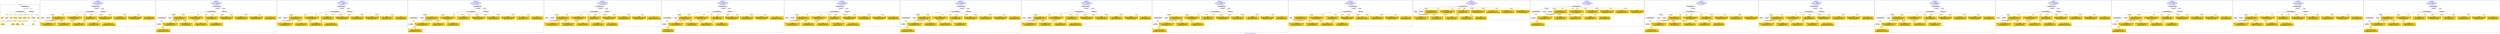 digraph n0 {
fontcolor="blue"
remincross="true"
label="s17-s-houston-museum-of-fine-arts.json"
subgraph cluster_0 {
label="1-correct model"
n2[style="filled",color="white",fillcolor="lightgray",label="CulturalHeritageObject1"];
n3[shape="plaintext",style="filled",fillcolor="gold",label="artyear"];
n4[style="filled",color="white",fillcolor="lightgray",label="Person1"];
n5[shape="plaintext",style="filled",fillcolor="gold",label="artdesc"];
n6[shape="plaintext",style="filled",fillcolor="gold",label="dimensions"];
n7[shape="plaintext",style="filled",fillcolor="gold",label="technique"];
n8[shape="plaintext",style="filled",fillcolor="gold",label="credittext"];
n9[shape="plaintext",style="filled",fillcolor="gold",label="title"];
n10[style="filled",color="white",fillcolor="lightgray",label="Document1"];
n11[shape="plaintext",style="filled",fillcolor="gold",label="nationality"];
n12[shape="plaintext",style="filled",fillcolor="gold",label="birthDate"];
n13[shape="plaintext",style="filled",fillcolor="gold",label="deathDate"];
n14[shape="plaintext",style="filled",fillcolor="gold",label="artist"];
n15[style="filled",color="white",fillcolor="lightgray",label="EuropeanaAggregation1"];
n16[style="filled",color="white",fillcolor="lightgray",label="WebResource1"];
n17[shape="plaintext",style="filled",fillcolor="gold",label="photo"];
n18[shape="plaintext",style="filled",fillcolor="gold",label="link"];
}
subgraph cluster_1 {
label="candidate 0\nlink coherence:1.0\nnode coherence:1.0\nconfidence:0.593737860083857\nmapping score:0.6423570644723967\ncost:15.99989\n-precision:1.0-recall:1.0"
n20[style="filled",color="white",fillcolor="lightgray",label="CulturalHeritageObject1"];
n21[style="filled",color="white",fillcolor="lightgray",label="Person1"];
n22[style="filled",color="white",fillcolor="lightgray",label="Document1"];
n23[style="filled",color="white",fillcolor="lightgray",label="EuropeanaAggregation1"];
n24[style="filled",color="white",fillcolor="lightgray",label="WebResource1"];
n25[shape="plaintext",style="filled",fillcolor="gold",label="title\n[CulturalHeritageObject,title,0.471]\n[CulturalHeritageObject,description,0.221]\n[Document,classLink,0.181]\n[CulturalHeritageObject,provenance,0.127]"];
n26[shape="plaintext",style="filled",fillcolor="gold",label="dimensions\n[CulturalHeritageObject,extent,0.878]\n[CulturalHeritageObject,accessionNumber,0.047]\n[Person,dateOfBirth,0.042]\n[Person,dateOfDeath,0.034]"];
n27[shape="plaintext",style="filled",fillcolor="gold",label="link\n[Document,classLink,0.506]\n[WebResource,classLink,0.428]\n[CulturalHeritageObject,provenance,0.034]\n[CulturalHeritageObject,description,0.032]"];
n28[shape="plaintext",style="filled",fillcolor="gold",label="nationality\n[Person,countryAssociatedWithThePerson,0.652]\n[Concept,prefLabel,0.133]\n[CulturalHeritageObject,provenance,0.115]\n[Person,nameOfThePerson,0.101]"];
n29[shape="plaintext",style="filled",fillcolor="gold",label="artyear\n[CulturalHeritageObject,created,0.465]\n[Person,dateOfDeath,0.275]\n[Person,dateOfBirth,0.158]\n[CulturalHeritageObject,provenance,0.102]"];
n30[shape="plaintext",style="filled",fillcolor="gold",label="artdesc\n[CulturalHeritageObject,description,0.708]\n[CulturalHeritageObject,provenance,0.139]\n[CulturalHeritageObject,title,0.093]\n[Document,classLink,0.061]"];
n31[shape="plaintext",style="filled",fillcolor="gold",label="birthDate\n[CulturalHeritageObject,created,0.401]\n[Person,dateOfBirth,0.306]\n[Person,dateOfDeath,0.249]\n[CulturalHeritageObject,provenance,0.043]"];
n32[shape="plaintext",style="filled",fillcolor="gold",label="photo\n[WebResource,classLink,0.591]\n[Document,classLink,0.393]\n[CulturalHeritageObject,extent,0.011]\n[Person,nameOfThePerson,0.005]"];
n33[shape="plaintext",style="filled",fillcolor="gold",label="technique\n[CulturalHeritageObject,medium,0.842]\n[Concept,prefLabel,0.095]\n[CulturalHeritageObject,description,0.058]\n[CulturalHeritageObject,title,0.005]"];
n34[shape="plaintext",style="filled",fillcolor="gold",label="artist\n[Person,nameOfThePerson,0.486]\n[Document,classLink,0.234]\n[CulturalHeritageObject,provenance,0.164]\n[WebResource,classLink,0.116]"];
n35[shape="plaintext",style="filled",fillcolor="gold",label="deathDate\n[Person,dateOfDeath,0.396]\n[CulturalHeritageObject,created,0.38]\n[Person,dateOfBirth,0.145]\n[CulturalHeritageObject,provenance,0.079]"];
n36[shape="plaintext",style="filled",fillcolor="gold",label="credittext\n[CulturalHeritageObject,provenance,0.825]\n[CulturalHeritageObject,description,0.096]\n[CulturalHeritageObject,title,0.041]\n[Document,classLink,0.038]"];
}
subgraph cluster_2 {
label="candidate 1\nlink coherence:1.0\nnode coherence:1.0\nconfidence:0.593737860083857\nmapping score:0.6423570644723967\ncost:16.99988\n-precision:0.88-recall:0.94"
n38[style="filled",color="white",fillcolor="lightgray",label="CulturalHeritageObject1"];
n39[style="filled",color="white",fillcolor="lightgray",label="CulturalHeritageObject2"];
n40[style="filled",color="white",fillcolor="lightgray",label="Person1"];
n41[style="filled",color="white",fillcolor="lightgray",label="Document2"];
n42[style="filled",color="white",fillcolor="lightgray",label="EuropeanaAggregation1"];
n43[style="filled",color="white",fillcolor="lightgray",label="WebResource1"];
n44[shape="plaintext",style="filled",fillcolor="gold",label="title\n[CulturalHeritageObject,title,0.471]\n[CulturalHeritageObject,description,0.221]\n[Document,classLink,0.181]\n[CulturalHeritageObject,provenance,0.127]"];
n45[shape="plaintext",style="filled",fillcolor="gold",label="dimensions\n[CulturalHeritageObject,extent,0.878]\n[CulturalHeritageObject,accessionNumber,0.047]\n[Person,dateOfBirth,0.042]\n[Person,dateOfDeath,0.034]"];
n46[shape="plaintext",style="filled",fillcolor="gold",label="nationality\n[Person,countryAssociatedWithThePerson,0.652]\n[Concept,prefLabel,0.133]\n[CulturalHeritageObject,provenance,0.115]\n[Person,nameOfThePerson,0.101]"];
n47[shape="plaintext",style="filled",fillcolor="gold",label="artyear\n[CulturalHeritageObject,created,0.465]\n[Person,dateOfDeath,0.275]\n[Person,dateOfBirth,0.158]\n[CulturalHeritageObject,provenance,0.102]"];
n48[shape="plaintext",style="filled",fillcolor="gold",label="artdesc\n[CulturalHeritageObject,description,0.708]\n[CulturalHeritageObject,provenance,0.139]\n[CulturalHeritageObject,title,0.093]\n[Document,classLink,0.061]"];
n49[shape="plaintext",style="filled",fillcolor="gold",label="link\n[Document,classLink,0.506]\n[WebResource,classLink,0.428]\n[CulturalHeritageObject,provenance,0.034]\n[CulturalHeritageObject,description,0.032]"];
n50[shape="plaintext",style="filled",fillcolor="gold",label="birthDate\n[CulturalHeritageObject,created,0.401]\n[Person,dateOfBirth,0.306]\n[Person,dateOfDeath,0.249]\n[CulturalHeritageObject,provenance,0.043]"];
n51[shape="plaintext",style="filled",fillcolor="gold",label="photo\n[WebResource,classLink,0.591]\n[Document,classLink,0.393]\n[CulturalHeritageObject,extent,0.011]\n[Person,nameOfThePerson,0.005]"];
n52[shape="plaintext",style="filled",fillcolor="gold",label="technique\n[CulturalHeritageObject,medium,0.842]\n[Concept,prefLabel,0.095]\n[CulturalHeritageObject,description,0.058]\n[CulturalHeritageObject,title,0.005]"];
n53[shape="plaintext",style="filled",fillcolor="gold",label="artist\n[Person,nameOfThePerson,0.486]\n[Document,classLink,0.234]\n[CulturalHeritageObject,provenance,0.164]\n[WebResource,classLink,0.116]"];
n54[shape="plaintext",style="filled",fillcolor="gold",label="deathDate\n[Person,dateOfDeath,0.396]\n[CulturalHeritageObject,created,0.38]\n[Person,dateOfBirth,0.145]\n[CulturalHeritageObject,provenance,0.079]"];
n55[shape="plaintext",style="filled",fillcolor="gold",label="credittext\n[CulturalHeritageObject,provenance,0.825]\n[CulturalHeritageObject,description,0.096]\n[CulturalHeritageObject,title,0.041]\n[Document,classLink,0.038]"];
}
subgraph cluster_3 {
label="candidate 10\nlink coherence:1.0\nnode coherence:1.0\nconfidence:0.5714196899576072\nmapping score:0.6349176744303134\ncost:15.99989\n-precision:0.88-recall:0.88"
n57[style="filled",color="white",fillcolor="lightgray",label="CulturalHeritageObject1"];
n58[style="filled",color="white",fillcolor="lightgray",label="Person1"];
n59[style="filled",color="white",fillcolor="lightgray",label="Document1"];
n60[style="filled",color="white",fillcolor="lightgray",label="EuropeanaAggregation1"];
n61[style="filled",color="white",fillcolor="lightgray",label="WebResource1"];
n62[shape="plaintext",style="filled",fillcolor="gold",label="title\n[CulturalHeritageObject,title,0.471]\n[CulturalHeritageObject,description,0.221]\n[Document,classLink,0.181]\n[CulturalHeritageObject,provenance,0.127]"];
n63[shape="plaintext",style="filled",fillcolor="gold",label="dimensions\n[CulturalHeritageObject,extent,0.878]\n[CulturalHeritageObject,accessionNumber,0.047]\n[Person,dateOfBirth,0.042]\n[Person,dateOfDeath,0.034]"];
n64[shape="plaintext",style="filled",fillcolor="gold",label="link\n[Document,classLink,0.506]\n[WebResource,classLink,0.428]\n[CulturalHeritageObject,provenance,0.034]\n[CulturalHeritageObject,description,0.032]"];
n65[shape="plaintext",style="filled",fillcolor="gold",label="nationality\n[Person,countryAssociatedWithThePerson,0.652]\n[Concept,prefLabel,0.133]\n[CulturalHeritageObject,provenance,0.115]\n[Person,nameOfThePerson,0.101]"];
n66[shape="plaintext",style="filled",fillcolor="gold",label="birthDate\n[CulturalHeritageObject,created,0.401]\n[Person,dateOfBirth,0.306]\n[Person,dateOfDeath,0.249]\n[CulturalHeritageObject,provenance,0.043]"];
n67[shape="plaintext",style="filled",fillcolor="gold",label="artdesc\n[CulturalHeritageObject,description,0.708]\n[CulturalHeritageObject,provenance,0.139]\n[CulturalHeritageObject,title,0.093]\n[Document,classLink,0.061]"];
n68[shape="plaintext",style="filled",fillcolor="gold",label="photo\n[WebResource,classLink,0.591]\n[Document,classLink,0.393]\n[CulturalHeritageObject,extent,0.011]\n[Person,nameOfThePerson,0.005]"];
n69[shape="plaintext",style="filled",fillcolor="gold",label="technique\n[CulturalHeritageObject,medium,0.842]\n[Concept,prefLabel,0.095]\n[CulturalHeritageObject,description,0.058]\n[CulturalHeritageObject,title,0.005]"];
n70[shape="plaintext",style="filled",fillcolor="gold",label="credittext\n[CulturalHeritageObject,provenance,0.825]\n[CulturalHeritageObject,description,0.096]\n[CulturalHeritageObject,title,0.041]\n[Document,classLink,0.038]"];
n71[shape="plaintext",style="filled",fillcolor="gold",label="artist\n[Person,nameOfThePerson,0.486]\n[Document,classLink,0.234]\n[CulturalHeritageObject,provenance,0.164]\n[WebResource,classLink,0.116]"];
n72[shape="plaintext",style="filled",fillcolor="gold",label="deathDate\n[Person,dateOfDeath,0.396]\n[CulturalHeritageObject,created,0.38]\n[Person,dateOfBirth,0.145]\n[CulturalHeritageObject,provenance,0.079]"];
n73[shape="plaintext",style="filled",fillcolor="gold",label="artyear\n[CulturalHeritageObject,created,0.465]\n[Person,dateOfDeath,0.275]\n[Person,dateOfBirth,0.158]\n[CulturalHeritageObject,provenance,0.102]"];
}
subgraph cluster_4 {
label="candidate 11\nlink coherence:1.0\nnode coherence:1.0\nconfidence:0.5714196899576072\nmapping score:0.6349176744303134\ncost:16.99988\n-precision:0.76-recall:0.81"
n75[style="filled",color="white",fillcolor="lightgray",label="CulturalHeritageObject1"];
n76[style="filled",color="white",fillcolor="lightgray",label="CulturalHeritageObject2"];
n77[style="filled",color="white",fillcolor="lightgray",label="Person1"];
n78[style="filled",color="white",fillcolor="lightgray",label="Document2"];
n79[style="filled",color="white",fillcolor="lightgray",label="EuropeanaAggregation1"];
n80[style="filled",color="white",fillcolor="lightgray",label="WebResource1"];
n81[shape="plaintext",style="filled",fillcolor="gold",label="title\n[CulturalHeritageObject,title,0.471]\n[CulturalHeritageObject,description,0.221]\n[Document,classLink,0.181]\n[CulturalHeritageObject,provenance,0.127]"];
n82[shape="plaintext",style="filled",fillcolor="gold",label="dimensions\n[CulturalHeritageObject,extent,0.878]\n[CulturalHeritageObject,accessionNumber,0.047]\n[Person,dateOfBirth,0.042]\n[Person,dateOfDeath,0.034]"];
n83[shape="plaintext",style="filled",fillcolor="gold",label="nationality\n[Person,countryAssociatedWithThePerson,0.652]\n[Concept,prefLabel,0.133]\n[CulturalHeritageObject,provenance,0.115]\n[Person,nameOfThePerson,0.101]"];
n84[shape="plaintext",style="filled",fillcolor="gold",label="birthDate\n[CulturalHeritageObject,created,0.401]\n[Person,dateOfBirth,0.306]\n[Person,dateOfDeath,0.249]\n[CulturalHeritageObject,provenance,0.043]"];
n85[shape="plaintext",style="filled",fillcolor="gold",label="artdesc\n[CulturalHeritageObject,description,0.708]\n[CulturalHeritageObject,provenance,0.139]\n[CulturalHeritageObject,title,0.093]\n[Document,classLink,0.061]"];
n86[shape="plaintext",style="filled",fillcolor="gold",label="link\n[Document,classLink,0.506]\n[WebResource,classLink,0.428]\n[CulturalHeritageObject,provenance,0.034]\n[CulturalHeritageObject,description,0.032]"];
n87[shape="plaintext",style="filled",fillcolor="gold",label="photo\n[WebResource,classLink,0.591]\n[Document,classLink,0.393]\n[CulturalHeritageObject,extent,0.011]\n[Person,nameOfThePerson,0.005]"];
n88[shape="plaintext",style="filled",fillcolor="gold",label="technique\n[CulturalHeritageObject,medium,0.842]\n[Concept,prefLabel,0.095]\n[CulturalHeritageObject,description,0.058]\n[CulturalHeritageObject,title,0.005]"];
n89[shape="plaintext",style="filled",fillcolor="gold",label="credittext\n[CulturalHeritageObject,provenance,0.825]\n[CulturalHeritageObject,description,0.096]\n[CulturalHeritageObject,title,0.041]\n[Document,classLink,0.038]"];
n90[shape="plaintext",style="filled",fillcolor="gold",label="artist\n[Person,nameOfThePerson,0.486]\n[Document,classLink,0.234]\n[CulturalHeritageObject,provenance,0.164]\n[WebResource,classLink,0.116]"];
n91[shape="plaintext",style="filled",fillcolor="gold",label="deathDate\n[Person,dateOfDeath,0.396]\n[CulturalHeritageObject,created,0.38]\n[Person,dateOfBirth,0.145]\n[CulturalHeritageObject,provenance,0.079]"];
n92[shape="plaintext",style="filled",fillcolor="gold",label="artyear\n[CulturalHeritageObject,created,0.465]\n[Person,dateOfDeath,0.275]\n[Person,dateOfBirth,0.158]\n[CulturalHeritageObject,provenance,0.102]"];
}
subgraph cluster_5 {
label="candidate 12\nlink coherence:1.0\nnode coherence:1.0\nconfidence:0.5707280398623873\nmapping score:0.6346871243985736\ncost:15.99989\n-precision:0.88-recall:0.88"
n94[style="filled",color="white",fillcolor="lightgray",label="CulturalHeritageObject1"];
n95[style="filled",color="white",fillcolor="lightgray",label="Person1"];
n96[style="filled",color="white",fillcolor="lightgray",label="Document1"];
n97[style="filled",color="white",fillcolor="lightgray",label="EuropeanaAggregation1"];
n98[style="filled",color="white",fillcolor="lightgray",label="WebResource1"];
n99[shape="plaintext",style="filled",fillcolor="gold",label="title\n[CulturalHeritageObject,title,0.471]\n[CulturalHeritageObject,description,0.221]\n[Document,classLink,0.181]\n[CulturalHeritageObject,provenance,0.127]"];
n100[shape="plaintext",style="filled",fillcolor="gold",label="dimensions\n[CulturalHeritageObject,extent,0.878]\n[CulturalHeritageObject,accessionNumber,0.047]\n[Person,dateOfBirth,0.042]\n[Person,dateOfDeath,0.034]"];
n101[shape="plaintext",style="filled",fillcolor="gold",label="photo\n[WebResource,classLink,0.591]\n[Document,classLink,0.393]\n[CulturalHeritageObject,extent,0.011]\n[Person,nameOfThePerson,0.005]"];
n102[shape="plaintext",style="filled",fillcolor="gold",label="nationality\n[Person,countryAssociatedWithThePerson,0.652]\n[Concept,prefLabel,0.133]\n[CulturalHeritageObject,provenance,0.115]\n[Person,nameOfThePerson,0.101]"];
n103[shape="plaintext",style="filled",fillcolor="gold",label="artyear\n[CulturalHeritageObject,created,0.465]\n[Person,dateOfDeath,0.275]\n[Person,dateOfBirth,0.158]\n[CulturalHeritageObject,provenance,0.102]"];
n104[shape="plaintext",style="filled",fillcolor="gold",label="artdesc\n[CulturalHeritageObject,description,0.708]\n[CulturalHeritageObject,provenance,0.139]\n[CulturalHeritageObject,title,0.093]\n[Document,classLink,0.061]"];
n105[shape="plaintext",style="filled",fillcolor="gold",label="birthDate\n[CulturalHeritageObject,created,0.401]\n[Person,dateOfBirth,0.306]\n[Person,dateOfDeath,0.249]\n[CulturalHeritageObject,provenance,0.043]"];
n106[shape="plaintext",style="filled",fillcolor="gold",label="link\n[Document,classLink,0.506]\n[WebResource,classLink,0.428]\n[CulturalHeritageObject,provenance,0.034]\n[CulturalHeritageObject,description,0.032]"];
n107[shape="plaintext",style="filled",fillcolor="gold",label="technique\n[CulturalHeritageObject,medium,0.842]\n[Concept,prefLabel,0.095]\n[CulturalHeritageObject,description,0.058]\n[CulturalHeritageObject,title,0.005]"];
n108[shape="plaintext",style="filled",fillcolor="gold",label="artist\n[Person,nameOfThePerson,0.486]\n[Document,classLink,0.234]\n[CulturalHeritageObject,provenance,0.164]\n[WebResource,classLink,0.116]"];
n109[shape="plaintext",style="filled",fillcolor="gold",label="deathDate\n[Person,dateOfDeath,0.396]\n[CulturalHeritageObject,created,0.38]\n[Person,dateOfBirth,0.145]\n[CulturalHeritageObject,provenance,0.079]"];
n110[shape="plaintext",style="filled",fillcolor="gold",label="credittext\n[CulturalHeritageObject,provenance,0.825]\n[CulturalHeritageObject,description,0.096]\n[CulturalHeritageObject,title,0.041]\n[Document,classLink,0.038]"];
}
subgraph cluster_6 {
label="candidate 13\nlink coherence:1.0\nnode coherence:1.0\nconfidence:0.5707280398623873\nmapping score:0.6346871243985736\ncost:16.99988\n-precision:0.76-recall:0.81"
n112[style="filled",color="white",fillcolor="lightgray",label="CulturalHeritageObject1"];
n113[style="filled",color="white",fillcolor="lightgray",label="CulturalHeritageObject2"];
n114[style="filled",color="white",fillcolor="lightgray",label="Person1"];
n115[style="filled",color="white",fillcolor="lightgray",label="Document2"];
n116[style="filled",color="white",fillcolor="lightgray",label="EuropeanaAggregation1"];
n117[style="filled",color="white",fillcolor="lightgray",label="WebResource1"];
n118[shape="plaintext",style="filled",fillcolor="gold",label="title\n[CulturalHeritageObject,title,0.471]\n[CulturalHeritageObject,description,0.221]\n[Document,classLink,0.181]\n[CulturalHeritageObject,provenance,0.127]"];
n119[shape="plaintext",style="filled",fillcolor="gold",label="dimensions\n[CulturalHeritageObject,extent,0.878]\n[CulturalHeritageObject,accessionNumber,0.047]\n[Person,dateOfBirth,0.042]\n[Person,dateOfDeath,0.034]"];
n120[shape="plaintext",style="filled",fillcolor="gold",label="nationality\n[Person,countryAssociatedWithThePerson,0.652]\n[Concept,prefLabel,0.133]\n[CulturalHeritageObject,provenance,0.115]\n[Person,nameOfThePerson,0.101]"];
n121[shape="plaintext",style="filled",fillcolor="gold",label="artyear\n[CulturalHeritageObject,created,0.465]\n[Person,dateOfDeath,0.275]\n[Person,dateOfBirth,0.158]\n[CulturalHeritageObject,provenance,0.102]"];
n122[shape="plaintext",style="filled",fillcolor="gold",label="artdesc\n[CulturalHeritageObject,description,0.708]\n[CulturalHeritageObject,provenance,0.139]\n[CulturalHeritageObject,title,0.093]\n[Document,classLink,0.061]"];
n123[shape="plaintext",style="filled",fillcolor="gold",label="birthDate\n[CulturalHeritageObject,created,0.401]\n[Person,dateOfBirth,0.306]\n[Person,dateOfDeath,0.249]\n[CulturalHeritageObject,provenance,0.043]"];
n124[shape="plaintext",style="filled",fillcolor="gold",label="photo\n[WebResource,classLink,0.591]\n[Document,classLink,0.393]\n[CulturalHeritageObject,extent,0.011]\n[Person,nameOfThePerson,0.005]"];
n125[shape="plaintext",style="filled",fillcolor="gold",label="link\n[Document,classLink,0.506]\n[WebResource,classLink,0.428]\n[CulturalHeritageObject,provenance,0.034]\n[CulturalHeritageObject,description,0.032]"];
n126[shape="plaintext",style="filled",fillcolor="gold",label="technique\n[CulturalHeritageObject,medium,0.842]\n[Concept,prefLabel,0.095]\n[CulturalHeritageObject,description,0.058]\n[CulturalHeritageObject,title,0.005]"];
n127[shape="plaintext",style="filled",fillcolor="gold",label="artist\n[Person,nameOfThePerson,0.486]\n[Document,classLink,0.234]\n[CulturalHeritageObject,provenance,0.164]\n[WebResource,classLink,0.116]"];
n128[shape="plaintext",style="filled",fillcolor="gold",label="deathDate\n[Person,dateOfDeath,0.396]\n[CulturalHeritageObject,created,0.38]\n[Person,dateOfBirth,0.145]\n[CulturalHeritageObject,provenance,0.079]"];
n129[shape="plaintext",style="filled",fillcolor="gold",label="credittext\n[CulturalHeritageObject,provenance,0.825]\n[CulturalHeritageObject,description,0.096]\n[CulturalHeritageObject,title,0.041]\n[Document,classLink,0.038]"];
}
subgraph cluster_7 {
label="candidate 14\nlink coherence:1.0\nnode coherence:1.0\nconfidence:0.5681358905964232\nmapping score:0.6338230746432522\ncost:15.99989\n-precision:0.88-recall:0.88"
n131[style="filled",color="white",fillcolor="lightgray",label="CulturalHeritageObject1"];
n132[style="filled",color="white",fillcolor="lightgray",label="Person1"];
n133[style="filled",color="white",fillcolor="lightgray",label="Document1"];
n134[style="filled",color="white",fillcolor="lightgray",label="EuropeanaAggregation1"];
n135[style="filled",color="white",fillcolor="lightgray",label="WebResource1"];
n136[shape="plaintext",style="filled",fillcolor="gold",label="title\n[CulturalHeritageObject,title,0.471]\n[CulturalHeritageObject,description,0.221]\n[Document,classLink,0.181]\n[CulturalHeritageObject,provenance,0.127]"];
n137[shape="plaintext",style="filled",fillcolor="gold",label="dimensions\n[CulturalHeritageObject,extent,0.878]\n[CulturalHeritageObject,accessionNumber,0.047]\n[Person,dateOfBirth,0.042]\n[Person,dateOfDeath,0.034]"];
n138[shape="plaintext",style="filled",fillcolor="gold",label="link\n[Document,classLink,0.506]\n[WebResource,classLink,0.428]\n[CulturalHeritageObject,provenance,0.034]\n[CulturalHeritageObject,description,0.032]"];
n139[shape="plaintext",style="filled",fillcolor="gold",label="nationality\n[Person,countryAssociatedWithThePerson,0.652]\n[Concept,prefLabel,0.133]\n[CulturalHeritageObject,provenance,0.115]\n[Person,nameOfThePerson,0.101]"];
n140[shape="plaintext",style="filled",fillcolor="gold",label="artyear\n[CulturalHeritageObject,created,0.465]\n[Person,dateOfDeath,0.275]\n[Person,dateOfBirth,0.158]\n[CulturalHeritageObject,provenance,0.102]"];
n141[shape="plaintext",style="filled",fillcolor="gold",label="artdesc\n[CulturalHeritageObject,description,0.708]\n[CulturalHeritageObject,provenance,0.139]\n[CulturalHeritageObject,title,0.093]\n[Document,classLink,0.061]"];
n142[shape="plaintext",style="filled",fillcolor="gold",label="deathDate\n[Person,dateOfDeath,0.396]\n[CulturalHeritageObject,created,0.38]\n[Person,dateOfBirth,0.145]\n[CulturalHeritageObject,provenance,0.079]"];
n143[shape="plaintext",style="filled",fillcolor="gold",label="photo\n[WebResource,classLink,0.591]\n[Document,classLink,0.393]\n[CulturalHeritageObject,extent,0.011]\n[Person,nameOfThePerson,0.005]"];
n144[shape="plaintext",style="filled",fillcolor="gold",label="technique\n[CulturalHeritageObject,medium,0.842]\n[Concept,prefLabel,0.095]\n[CulturalHeritageObject,description,0.058]\n[CulturalHeritageObject,title,0.005]"];
n145[shape="plaintext",style="filled",fillcolor="gold",label="artist\n[Person,nameOfThePerson,0.486]\n[Document,classLink,0.234]\n[CulturalHeritageObject,provenance,0.164]\n[WebResource,classLink,0.116]"];
n146[shape="plaintext",style="filled",fillcolor="gold",label="birthDate\n[CulturalHeritageObject,created,0.401]\n[Person,dateOfBirth,0.306]\n[Person,dateOfDeath,0.249]\n[CulturalHeritageObject,provenance,0.043]"];
n147[shape="plaintext",style="filled",fillcolor="gold",label="credittext\n[CulturalHeritageObject,provenance,0.825]\n[CulturalHeritageObject,description,0.096]\n[CulturalHeritageObject,title,0.041]\n[Document,classLink,0.038]"];
}
subgraph cluster_8 {
label="candidate 15\nlink coherence:1.0\nnode coherence:1.0\nconfidence:0.5681358905964232\nmapping score:0.6338230746432522\ncost:16.99988\n-precision:0.76-recall:0.81"
n149[style="filled",color="white",fillcolor="lightgray",label="CulturalHeritageObject1"];
n150[style="filled",color="white",fillcolor="lightgray",label="CulturalHeritageObject2"];
n151[style="filled",color="white",fillcolor="lightgray",label="Person1"];
n152[style="filled",color="white",fillcolor="lightgray",label="Document2"];
n153[style="filled",color="white",fillcolor="lightgray",label="EuropeanaAggregation1"];
n154[style="filled",color="white",fillcolor="lightgray",label="WebResource1"];
n155[shape="plaintext",style="filled",fillcolor="gold",label="title\n[CulturalHeritageObject,title,0.471]\n[CulturalHeritageObject,description,0.221]\n[Document,classLink,0.181]\n[CulturalHeritageObject,provenance,0.127]"];
n156[shape="plaintext",style="filled",fillcolor="gold",label="dimensions\n[CulturalHeritageObject,extent,0.878]\n[CulturalHeritageObject,accessionNumber,0.047]\n[Person,dateOfBirth,0.042]\n[Person,dateOfDeath,0.034]"];
n157[shape="plaintext",style="filled",fillcolor="gold",label="nationality\n[Person,countryAssociatedWithThePerson,0.652]\n[Concept,prefLabel,0.133]\n[CulturalHeritageObject,provenance,0.115]\n[Person,nameOfThePerson,0.101]"];
n158[shape="plaintext",style="filled",fillcolor="gold",label="artyear\n[CulturalHeritageObject,created,0.465]\n[Person,dateOfDeath,0.275]\n[Person,dateOfBirth,0.158]\n[CulturalHeritageObject,provenance,0.102]"];
n159[shape="plaintext",style="filled",fillcolor="gold",label="artdesc\n[CulturalHeritageObject,description,0.708]\n[CulturalHeritageObject,provenance,0.139]\n[CulturalHeritageObject,title,0.093]\n[Document,classLink,0.061]"];
n160[shape="plaintext",style="filled",fillcolor="gold",label="link\n[Document,classLink,0.506]\n[WebResource,classLink,0.428]\n[CulturalHeritageObject,provenance,0.034]\n[CulturalHeritageObject,description,0.032]"];
n161[shape="plaintext",style="filled",fillcolor="gold",label="deathDate\n[Person,dateOfDeath,0.396]\n[CulturalHeritageObject,created,0.38]\n[Person,dateOfBirth,0.145]\n[CulturalHeritageObject,provenance,0.079]"];
n162[shape="plaintext",style="filled",fillcolor="gold",label="photo\n[WebResource,classLink,0.591]\n[Document,classLink,0.393]\n[CulturalHeritageObject,extent,0.011]\n[Person,nameOfThePerson,0.005]"];
n163[shape="plaintext",style="filled",fillcolor="gold",label="technique\n[CulturalHeritageObject,medium,0.842]\n[Concept,prefLabel,0.095]\n[CulturalHeritageObject,description,0.058]\n[CulturalHeritageObject,title,0.005]"];
n164[shape="plaintext",style="filled",fillcolor="gold",label="artist\n[Person,nameOfThePerson,0.486]\n[Document,classLink,0.234]\n[CulturalHeritageObject,provenance,0.164]\n[WebResource,classLink,0.116]"];
n165[shape="plaintext",style="filled",fillcolor="gold",label="birthDate\n[CulturalHeritageObject,created,0.401]\n[Person,dateOfBirth,0.306]\n[Person,dateOfDeath,0.249]\n[CulturalHeritageObject,provenance,0.043]"];
n166[shape="plaintext",style="filled",fillcolor="gold",label="credittext\n[CulturalHeritageObject,provenance,0.825]\n[CulturalHeritageObject,description,0.096]\n[CulturalHeritageObject,title,0.041]\n[Document,classLink,0.038]"];
}
subgraph cluster_9 {
label="candidate 16\nlink coherence:1.0\nnode coherence:1.0\nconfidence:0.5673492269962286\nmapping score:0.6335608534431872\ncost:15.99989\n-precision:0.94-recall:0.94"
n168[style="filled",color="white",fillcolor="lightgray",label="CulturalHeritageObject1"];
n169[style="filled",color="white",fillcolor="lightgray",label="Person1"];
n170[style="filled",color="white",fillcolor="lightgray",label="Document1"];
n171[style="filled",color="white",fillcolor="lightgray",label="EuropeanaAggregation1"];
n172[style="filled",color="white",fillcolor="lightgray",label="WebResource1"];
n173[shape="plaintext",style="filled",fillcolor="gold",label="title\n[CulturalHeritageObject,title,0.471]\n[CulturalHeritageObject,description,0.221]\n[Document,classLink,0.181]\n[CulturalHeritageObject,provenance,0.127]"];
n174[shape="plaintext",style="filled",fillcolor="gold",label="dimensions\n[CulturalHeritageObject,extent,0.878]\n[CulturalHeritageObject,accessionNumber,0.047]\n[Person,dateOfBirth,0.042]\n[Person,dateOfDeath,0.034]"];
n175[shape="plaintext",style="filled",fillcolor="gold",label="link\n[Document,classLink,0.506]\n[WebResource,classLink,0.428]\n[CulturalHeritageObject,provenance,0.034]\n[CulturalHeritageObject,description,0.032]"];
n176[shape="plaintext",style="filled",fillcolor="gold",label="nationality\n[Person,countryAssociatedWithThePerson,0.652]\n[Concept,prefLabel,0.133]\n[CulturalHeritageObject,provenance,0.115]\n[Person,nameOfThePerson,0.101]"];
n177[shape="plaintext",style="filled",fillcolor="gold",label="artyear\n[CulturalHeritageObject,created,0.465]\n[Person,dateOfDeath,0.275]\n[Person,dateOfBirth,0.158]\n[CulturalHeritageObject,provenance,0.102]"];
n178[shape="plaintext",style="filled",fillcolor="gold",label="artdesc\n[CulturalHeritageObject,description,0.708]\n[CulturalHeritageObject,provenance,0.139]\n[CulturalHeritageObject,title,0.093]\n[Document,classLink,0.061]"];
n179[shape="plaintext",style="filled",fillcolor="gold",label="birthDate\n[CulturalHeritageObject,created,0.401]\n[Person,dateOfBirth,0.306]\n[Person,dateOfDeath,0.249]\n[CulturalHeritageObject,provenance,0.043]"];
n180[shape="plaintext",style="filled",fillcolor="gold",label="photo\n[WebResource,classLink,0.591]\n[Document,classLink,0.393]\n[CulturalHeritageObject,extent,0.011]\n[Person,nameOfThePerson,0.005]"];
n181[shape="plaintext",style="filled",fillcolor="gold",label="technique\n[CulturalHeritageObject,medium,0.842]\n[Concept,prefLabel,0.095]\n[CulturalHeritageObject,description,0.058]\n[CulturalHeritageObject,title,0.005]"];
n182[shape="plaintext",style="filled",fillcolor="gold",label="deathDate\n[Person,dateOfDeath,0.396]\n[CulturalHeritageObject,created,0.38]\n[Person,dateOfBirth,0.145]\n[CulturalHeritageObject,provenance,0.079]"];
n183[shape="plaintext",style="filled",fillcolor="gold",label="artist\n[Person,nameOfThePerson,0.486]\n[Document,classLink,0.234]\n[CulturalHeritageObject,provenance,0.164]\n[WebResource,classLink,0.116]"];
n184[shape="plaintext",style="filled",fillcolor="gold",label="credittext\n[CulturalHeritageObject,provenance,0.825]\n[CulturalHeritageObject,description,0.096]\n[CulturalHeritageObject,title,0.041]\n[Document,classLink,0.038]"];
}
subgraph cluster_10 {
label="candidate 17\nlink coherence:1.0\nnode coherence:1.0\nconfidence:0.5673492269962286\nmapping score:0.6335608534431872\ncost:16.99988\n-precision:0.82-recall:0.88"
n186[style="filled",color="white",fillcolor="lightgray",label="CulturalHeritageObject1"];
n187[style="filled",color="white",fillcolor="lightgray",label="CulturalHeritageObject2"];
n188[style="filled",color="white",fillcolor="lightgray",label="Person1"];
n189[style="filled",color="white",fillcolor="lightgray",label="Document2"];
n190[style="filled",color="white",fillcolor="lightgray",label="EuropeanaAggregation1"];
n191[style="filled",color="white",fillcolor="lightgray",label="WebResource1"];
n192[shape="plaintext",style="filled",fillcolor="gold",label="title\n[CulturalHeritageObject,title,0.471]\n[CulturalHeritageObject,description,0.221]\n[Document,classLink,0.181]\n[CulturalHeritageObject,provenance,0.127]"];
n193[shape="plaintext",style="filled",fillcolor="gold",label="dimensions\n[CulturalHeritageObject,extent,0.878]\n[CulturalHeritageObject,accessionNumber,0.047]\n[Person,dateOfBirth,0.042]\n[Person,dateOfDeath,0.034]"];
n194[shape="plaintext",style="filled",fillcolor="gold",label="nationality\n[Person,countryAssociatedWithThePerson,0.652]\n[Concept,prefLabel,0.133]\n[CulturalHeritageObject,provenance,0.115]\n[Person,nameOfThePerson,0.101]"];
n195[shape="plaintext",style="filled",fillcolor="gold",label="artyear\n[CulturalHeritageObject,created,0.465]\n[Person,dateOfDeath,0.275]\n[Person,dateOfBirth,0.158]\n[CulturalHeritageObject,provenance,0.102]"];
n196[shape="plaintext",style="filled",fillcolor="gold",label="artdesc\n[CulturalHeritageObject,description,0.708]\n[CulturalHeritageObject,provenance,0.139]\n[CulturalHeritageObject,title,0.093]\n[Document,classLink,0.061]"];
n197[shape="plaintext",style="filled",fillcolor="gold",label="link\n[Document,classLink,0.506]\n[WebResource,classLink,0.428]\n[CulturalHeritageObject,provenance,0.034]\n[CulturalHeritageObject,description,0.032]"];
n198[shape="plaintext",style="filled",fillcolor="gold",label="birthDate\n[CulturalHeritageObject,created,0.401]\n[Person,dateOfBirth,0.306]\n[Person,dateOfDeath,0.249]\n[CulturalHeritageObject,provenance,0.043]"];
n199[shape="plaintext",style="filled",fillcolor="gold",label="photo\n[WebResource,classLink,0.591]\n[Document,classLink,0.393]\n[CulturalHeritageObject,extent,0.011]\n[Person,nameOfThePerson,0.005]"];
n200[shape="plaintext",style="filled",fillcolor="gold",label="technique\n[CulturalHeritageObject,medium,0.842]\n[Concept,prefLabel,0.095]\n[CulturalHeritageObject,description,0.058]\n[CulturalHeritageObject,title,0.005]"];
n201[shape="plaintext",style="filled",fillcolor="gold",label="deathDate\n[Person,dateOfDeath,0.396]\n[CulturalHeritageObject,created,0.38]\n[Person,dateOfBirth,0.145]\n[CulturalHeritageObject,provenance,0.079]"];
n202[shape="plaintext",style="filled",fillcolor="gold",label="artist\n[Person,nameOfThePerson,0.486]\n[Document,classLink,0.234]\n[CulturalHeritageObject,provenance,0.164]\n[WebResource,classLink,0.116]"];
n203[shape="plaintext",style="filled",fillcolor="gold",label="credittext\n[CulturalHeritageObject,provenance,0.825]\n[CulturalHeritageObject,description,0.096]\n[CulturalHeritageObject,title,0.041]\n[Document,classLink,0.038]"];
}
subgraph cluster_11 {
label="candidate 18\nlink coherence:1.0\nnode coherence:1.0\nconfidence:0.5544366058705869\nmapping score:0.6431455352901957\ncost:14.99989\n-precision:0.93-recall:0.88"
n205[style="filled",color="white",fillcolor="lightgray",label="CulturalHeritageObject1"];
n206[style="filled",color="white",fillcolor="lightgray",label="Person1"];
n207[style="filled",color="white",fillcolor="lightgray",label="EuropeanaAggregation1"];
n208[style="filled",color="white",fillcolor="lightgray",label="WebResource1"];
n209[shape="plaintext",style="filled",fillcolor="gold",label="title\n[CulturalHeritageObject,title,0.471]\n[CulturalHeritageObject,description,0.221]\n[Document,classLink,0.181]\n[CulturalHeritageObject,provenance,0.127]"];
n210[shape="plaintext",style="filled",fillcolor="gold",label="dimensions\n[CulturalHeritageObject,extent,0.878]\n[CulturalHeritageObject,accessionNumber,0.047]\n[Person,dateOfBirth,0.042]\n[Person,dateOfDeath,0.034]"];
n211[shape="plaintext",style="filled",fillcolor="gold",label="nationality\n[Person,countryAssociatedWithThePerson,0.652]\n[Concept,prefLabel,0.133]\n[CulturalHeritageObject,provenance,0.115]\n[Person,nameOfThePerson,0.101]"];
n212[shape="plaintext",style="filled",fillcolor="gold",label="artyear\n[CulturalHeritageObject,created,0.465]\n[Person,dateOfDeath,0.275]\n[Person,dateOfBirth,0.158]\n[CulturalHeritageObject,provenance,0.102]"];
n213[shape="plaintext",style="filled",fillcolor="gold",label="artdesc\n[CulturalHeritageObject,description,0.708]\n[CulturalHeritageObject,provenance,0.139]\n[CulturalHeritageObject,title,0.093]\n[Document,classLink,0.061]"];
n214[shape="plaintext",style="filled",fillcolor="gold",label="birthDate\n[CulturalHeritageObject,created,0.401]\n[Person,dateOfBirth,0.306]\n[Person,dateOfDeath,0.249]\n[CulturalHeritageObject,provenance,0.043]"];
n215[shape="plaintext",style="filled",fillcolor="gold",label="photo\n[WebResource,classLink,0.591]\n[Document,classLink,0.393]\n[CulturalHeritageObject,extent,0.011]\n[Person,nameOfThePerson,0.005]"];
n216[shape="plaintext",style="filled",fillcolor="gold",label="link\n[Document,classLink,0.506]\n[WebResource,classLink,0.428]\n[CulturalHeritageObject,provenance,0.034]\n[CulturalHeritageObject,description,0.032]"];
n217[shape="plaintext",style="filled",fillcolor="gold",label="technique\n[CulturalHeritageObject,medium,0.842]\n[Concept,prefLabel,0.095]\n[CulturalHeritageObject,description,0.058]\n[CulturalHeritageObject,title,0.005]"];
n218[shape="plaintext",style="filled",fillcolor="gold",label="artist\n[Person,nameOfThePerson,0.486]\n[Document,classLink,0.234]\n[CulturalHeritageObject,provenance,0.164]\n[WebResource,classLink,0.116]"];
n219[shape="plaintext",style="filled",fillcolor="gold",label="deathDate\n[Person,dateOfDeath,0.396]\n[CulturalHeritageObject,created,0.38]\n[Person,dateOfBirth,0.145]\n[CulturalHeritageObject,provenance,0.079]"];
n220[shape="plaintext",style="filled",fillcolor="gold",label="credittext\n[CulturalHeritageObject,provenance,0.825]\n[CulturalHeritageObject,description,0.096]\n[CulturalHeritageObject,title,0.041]\n[Document,classLink,0.038]"];
}
subgraph cluster_12 {
label="candidate 19\nlink coherence:1.0\nnode coherence:1.0\nconfidence:0.5379122895780554\nmapping score:0.6376374298593518\ncost:13.99995\n-precision:0.86-recall:0.75"
n222[style="filled",color="white",fillcolor="lightgray",label="CulturalHeritageObject1"];
n223[style="filled",color="white",fillcolor="lightgray",label="Person1"];
n224[style="filled",color="white",fillcolor="lightgray",label="Document1"];
n225[shape="plaintext",style="filled",fillcolor="gold",label="title\n[CulturalHeritageObject,title,0.471]\n[CulturalHeritageObject,description,0.221]\n[Document,classLink,0.181]\n[CulturalHeritageObject,provenance,0.127]"];
n226[shape="plaintext",style="filled",fillcolor="gold",label="dimensions\n[CulturalHeritageObject,extent,0.878]\n[CulturalHeritageObject,accessionNumber,0.047]\n[Person,dateOfBirth,0.042]\n[Person,dateOfDeath,0.034]"];
n227[shape="plaintext",style="filled",fillcolor="gold",label="photo\n[WebResource,classLink,0.591]\n[Document,classLink,0.393]\n[CulturalHeritageObject,extent,0.011]\n[Person,nameOfThePerson,0.005]"];
n228[shape="plaintext",style="filled",fillcolor="gold",label="nationality\n[Person,countryAssociatedWithThePerson,0.652]\n[Concept,prefLabel,0.133]\n[CulturalHeritageObject,provenance,0.115]\n[Person,nameOfThePerson,0.101]"];
n229[shape="plaintext",style="filled",fillcolor="gold",label="artyear\n[CulturalHeritageObject,created,0.465]\n[Person,dateOfDeath,0.275]\n[Person,dateOfBirth,0.158]\n[CulturalHeritageObject,provenance,0.102]"];
n230[shape="plaintext",style="filled",fillcolor="gold",label="artdesc\n[CulturalHeritageObject,description,0.708]\n[CulturalHeritageObject,provenance,0.139]\n[CulturalHeritageObject,title,0.093]\n[Document,classLink,0.061]"];
n231[shape="plaintext",style="filled",fillcolor="gold",label="birthDate\n[CulturalHeritageObject,created,0.401]\n[Person,dateOfBirth,0.306]\n[Person,dateOfDeath,0.249]\n[CulturalHeritageObject,provenance,0.043]"];
n232[shape="plaintext",style="filled",fillcolor="gold",label="link\n[Document,classLink,0.506]\n[WebResource,classLink,0.428]\n[CulturalHeritageObject,provenance,0.034]\n[CulturalHeritageObject,description,0.032]"];
n233[shape="plaintext",style="filled",fillcolor="gold",label="technique\n[CulturalHeritageObject,medium,0.842]\n[Concept,prefLabel,0.095]\n[CulturalHeritageObject,description,0.058]\n[CulturalHeritageObject,title,0.005]"];
n234[shape="plaintext",style="filled",fillcolor="gold",label="artist\n[Person,nameOfThePerson,0.486]\n[Document,classLink,0.234]\n[CulturalHeritageObject,provenance,0.164]\n[WebResource,classLink,0.116]"];
n235[shape="plaintext",style="filled",fillcolor="gold",label="deathDate\n[Person,dateOfDeath,0.396]\n[CulturalHeritageObject,created,0.38]\n[Person,dateOfBirth,0.145]\n[CulturalHeritageObject,provenance,0.079]"];
n236[shape="plaintext",style="filled",fillcolor="gold",label="credittext\n[CulturalHeritageObject,provenance,0.825]\n[CulturalHeritageObject,description,0.096]\n[CulturalHeritageObject,title,0.041]\n[Document,classLink,0.038]"];
}
subgraph cluster_13 {
label="candidate 2\nlink coherence:1.0\nnode coherence:1.0\nconfidence:0.5772135437913256\nmapping score:0.636848959041553\ncost:15.99994\n-precision:0.75-recall:0.75"
n238[style="filled",color="white",fillcolor="lightgray",label="CulturalHeritageObject1"];
n239[style="filled",color="white",fillcolor="lightgray",label="CulturalHeritageObject2"];
n240[style="filled",color="white",fillcolor="lightgray",label="Person1"];
n241[style="filled",color="white",fillcolor="lightgray",label="Document1"];
n242[style="filled",color="white",fillcolor="lightgray",label="Document2"];
n243[shape="plaintext",style="filled",fillcolor="gold",label="title\n[CulturalHeritageObject,title,0.471]\n[CulturalHeritageObject,description,0.221]\n[Document,classLink,0.181]\n[CulturalHeritageObject,provenance,0.127]"];
n244[shape="plaintext",style="filled",fillcolor="gold",label="dimensions\n[CulturalHeritageObject,extent,0.878]\n[CulturalHeritageObject,accessionNumber,0.047]\n[Person,dateOfBirth,0.042]\n[Person,dateOfDeath,0.034]"];
n245[shape="plaintext",style="filled",fillcolor="gold",label="photo\n[WebResource,classLink,0.591]\n[Document,classLink,0.393]\n[CulturalHeritageObject,extent,0.011]\n[Person,nameOfThePerson,0.005]"];
n246[shape="plaintext",style="filled",fillcolor="gold",label="nationality\n[Person,countryAssociatedWithThePerson,0.652]\n[Concept,prefLabel,0.133]\n[CulturalHeritageObject,provenance,0.115]\n[Person,nameOfThePerson,0.101]"];
n247[shape="plaintext",style="filled",fillcolor="gold",label="artyear\n[CulturalHeritageObject,created,0.465]\n[Person,dateOfDeath,0.275]\n[Person,dateOfBirth,0.158]\n[CulturalHeritageObject,provenance,0.102]"];
n248[shape="plaintext",style="filled",fillcolor="gold",label="artdesc\n[CulturalHeritageObject,description,0.708]\n[CulturalHeritageObject,provenance,0.139]\n[CulturalHeritageObject,title,0.093]\n[Document,classLink,0.061]"];
n249[shape="plaintext",style="filled",fillcolor="gold",label="link\n[Document,classLink,0.506]\n[WebResource,classLink,0.428]\n[CulturalHeritageObject,provenance,0.034]\n[CulturalHeritageObject,description,0.032]"];
n250[shape="plaintext",style="filled",fillcolor="gold",label="birthDate\n[CulturalHeritageObject,created,0.401]\n[Person,dateOfBirth,0.306]\n[Person,dateOfDeath,0.249]\n[CulturalHeritageObject,provenance,0.043]"];
n251[shape="plaintext",style="filled",fillcolor="gold",label="technique\n[CulturalHeritageObject,medium,0.842]\n[Concept,prefLabel,0.095]\n[CulturalHeritageObject,description,0.058]\n[CulturalHeritageObject,title,0.005]"];
n252[shape="plaintext",style="filled",fillcolor="gold",label="artist\n[Person,nameOfThePerson,0.486]\n[Document,classLink,0.234]\n[CulturalHeritageObject,provenance,0.164]\n[WebResource,classLink,0.116]"];
n253[shape="plaintext",style="filled",fillcolor="gold",label="deathDate\n[Person,dateOfDeath,0.396]\n[CulturalHeritageObject,created,0.38]\n[Person,dateOfBirth,0.145]\n[CulturalHeritageObject,provenance,0.079]"];
n254[shape="plaintext",style="filled",fillcolor="gold",label="credittext\n[CulturalHeritageObject,provenance,0.825]\n[CulturalHeritageObject,description,0.096]\n[CulturalHeritageObject,title,0.041]\n[Document,classLink,0.038]"];
}
subgraph cluster_14 {
label="candidate 3\nlink coherence:1.0\nnode coherence:1.0\nconfidence:0.5772135437913256\nmapping score:0.636848959041553\ncost:16.99991\n-precision:0.76-recall:0.81"
n256[style="filled",color="white",fillcolor="lightgray",label="CulturalHeritageObject1"];
n257[style="filled",color="white",fillcolor="lightgray",label="CulturalHeritageObject2"];
n258[style="filled",color="white",fillcolor="lightgray",label="Person1"];
n259[style="filled",color="white",fillcolor="lightgray",label="Document1"];
n260[style="filled",color="white",fillcolor="lightgray",label="Document2"];
n261[style="filled",color="white",fillcolor="lightgray",label="EuropeanaAggregation1"];
n262[shape="plaintext",style="filled",fillcolor="gold",label="title\n[CulturalHeritageObject,title,0.471]\n[CulturalHeritageObject,description,0.221]\n[Document,classLink,0.181]\n[CulturalHeritageObject,provenance,0.127]"];
n263[shape="plaintext",style="filled",fillcolor="gold",label="dimensions\n[CulturalHeritageObject,extent,0.878]\n[CulturalHeritageObject,accessionNumber,0.047]\n[Person,dateOfBirth,0.042]\n[Person,dateOfDeath,0.034]"];
n264[shape="plaintext",style="filled",fillcolor="gold",label="photo\n[WebResource,classLink,0.591]\n[Document,classLink,0.393]\n[CulturalHeritageObject,extent,0.011]\n[Person,nameOfThePerson,0.005]"];
n265[shape="plaintext",style="filled",fillcolor="gold",label="nationality\n[Person,countryAssociatedWithThePerson,0.652]\n[Concept,prefLabel,0.133]\n[CulturalHeritageObject,provenance,0.115]\n[Person,nameOfThePerson,0.101]"];
n266[shape="plaintext",style="filled",fillcolor="gold",label="artyear\n[CulturalHeritageObject,created,0.465]\n[Person,dateOfDeath,0.275]\n[Person,dateOfBirth,0.158]\n[CulturalHeritageObject,provenance,0.102]"];
n267[shape="plaintext",style="filled",fillcolor="gold",label="artdesc\n[CulturalHeritageObject,description,0.708]\n[CulturalHeritageObject,provenance,0.139]\n[CulturalHeritageObject,title,0.093]\n[Document,classLink,0.061]"];
n268[shape="plaintext",style="filled",fillcolor="gold",label="link\n[Document,classLink,0.506]\n[WebResource,classLink,0.428]\n[CulturalHeritageObject,provenance,0.034]\n[CulturalHeritageObject,description,0.032]"];
n269[shape="plaintext",style="filled",fillcolor="gold",label="birthDate\n[CulturalHeritageObject,created,0.401]\n[Person,dateOfBirth,0.306]\n[Person,dateOfDeath,0.249]\n[CulturalHeritageObject,provenance,0.043]"];
n270[shape="plaintext",style="filled",fillcolor="gold",label="technique\n[CulturalHeritageObject,medium,0.842]\n[Concept,prefLabel,0.095]\n[CulturalHeritageObject,description,0.058]\n[CulturalHeritageObject,title,0.005]"];
n271[shape="plaintext",style="filled",fillcolor="gold",label="artist\n[Person,nameOfThePerson,0.486]\n[Document,classLink,0.234]\n[CulturalHeritageObject,provenance,0.164]\n[WebResource,classLink,0.116]"];
n272[shape="plaintext",style="filled",fillcolor="gold",label="deathDate\n[Person,dateOfDeath,0.396]\n[CulturalHeritageObject,created,0.38]\n[Person,dateOfBirth,0.145]\n[CulturalHeritageObject,provenance,0.079]"];
n273[shape="plaintext",style="filled",fillcolor="gold",label="credittext\n[CulturalHeritageObject,provenance,0.825]\n[CulturalHeritageObject,description,0.096]\n[CulturalHeritageObject,title,0.041]\n[Document,classLink,0.038]"];
}
subgraph cluster_15 {
label="candidate 4\nlink coherence:1.0\nnode coherence:1.0\nconfidence:0.5765809412498165\nmapping score:0.6366380915277167\ncost:15.99989\n-precision:0.88-recall:0.88"
n275[style="filled",color="white",fillcolor="lightgray",label="CulturalHeritageObject1"];
n276[style="filled",color="white",fillcolor="lightgray",label="Person1"];
n277[style="filled",color="white",fillcolor="lightgray",label="Document1"];
n278[style="filled",color="white",fillcolor="lightgray",label="EuropeanaAggregation1"];
n279[style="filled",color="white",fillcolor="lightgray",label="WebResource1"];
n280[shape="plaintext",style="filled",fillcolor="gold",label="title\n[CulturalHeritageObject,title,0.471]\n[CulturalHeritageObject,description,0.221]\n[Document,classLink,0.181]\n[CulturalHeritageObject,provenance,0.127]"];
n281[shape="plaintext",style="filled",fillcolor="gold",label="dimensions\n[CulturalHeritageObject,extent,0.878]\n[CulturalHeritageObject,accessionNumber,0.047]\n[Person,dateOfBirth,0.042]\n[Person,dateOfDeath,0.034]"];
n282[shape="plaintext",style="filled",fillcolor="gold",label="link\n[Document,classLink,0.506]\n[WebResource,classLink,0.428]\n[CulturalHeritageObject,provenance,0.034]\n[CulturalHeritageObject,description,0.032]"];
n283[shape="plaintext",style="filled",fillcolor="gold",label="nationality\n[Person,countryAssociatedWithThePerson,0.652]\n[Concept,prefLabel,0.133]\n[CulturalHeritageObject,provenance,0.115]\n[Person,nameOfThePerson,0.101]"];
n284[shape="plaintext",style="filled",fillcolor="gold",label="deathDate\n[Person,dateOfDeath,0.396]\n[CulturalHeritageObject,created,0.38]\n[Person,dateOfBirth,0.145]\n[CulturalHeritageObject,provenance,0.079]"];
n285[shape="plaintext",style="filled",fillcolor="gold",label="artdesc\n[CulturalHeritageObject,description,0.708]\n[CulturalHeritageObject,provenance,0.139]\n[CulturalHeritageObject,title,0.093]\n[Document,classLink,0.061]"];
n286[shape="plaintext",style="filled",fillcolor="gold",label="birthDate\n[CulturalHeritageObject,created,0.401]\n[Person,dateOfBirth,0.306]\n[Person,dateOfDeath,0.249]\n[CulturalHeritageObject,provenance,0.043]"];
n287[shape="plaintext",style="filled",fillcolor="gold",label="photo\n[WebResource,classLink,0.591]\n[Document,classLink,0.393]\n[CulturalHeritageObject,extent,0.011]\n[Person,nameOfThePerson,0.005]"];
n288[shape="plaintext",style="filled",fillcolor="gold",label="technique\n[CulturalHeritageObject,medium,0.842]\n[Concept,prefLabel,0.095]\n[CulturalHeritageObject,description,0.058]\n[CulturalHeritageObject,title,0.005]"];
n289[shape="plaintext",style="filled",fillcolor="gold",label="artist\n[Person,nameOfThePerson,0.486]\n[Document,classLink,0.234]\n[CulturalHeritageObject,provenance,0.164]\n[WebResource,classLink,0.116]"];
n290[shape="plaintext",style="filled",fillcolor="gold",label="artyear\n[CulturalHeritageObject,created,0.465]\n[Person,dateOfDeath,0.275]\n[Person,dateOfBirth,0.158]\n[CulturalHeritageObject,provenance,0.102]"];
n291[shape="plaintext",style="filled",fillcolor="gold",label="credittext\n[CulturalHeritageObject,provenance,0.825]\n[CulturalHeritageObject,description,0.096]\n[CulturalHeritageObject,title,0.041]\n[Document,classLink,0.038]"];
}
subgraph cluster_16 {
label="candidate 5\nlink coherence:1.0\nnode coherence:1.0\nconfidence:0.5765809412498165\nmapping score:0.6366380915277167\ncost:16.99988\n-precision:0.76-recall:0.81"
n293[style="filled",color="white",fillcolor="lightgray",label="CulturalHeritageObject1"];
n294[style="filled",color="white",fillcolor="lightgray",label="CulturalHeritageObject2"];
n295[style="filled",color="white",fillcolor="lightgray",label="Person1"];
n296[style="filled",color="white",fillcolor="lightgray",label="Document2"];
n297[style="filled",color="white",fillcolor="lightgray",label="EuropeanaAggregation1"];
n298[style="filled",color="white",fillcolor="lightgray",label="WebResource1"];
n299[shape="plaintext",style="filled",fillcolor="gold",label="title\n[CulturalHeritageObject,title,0.471]\n[CulturalHeritageObject,description,0.221]\n[Document,classLink,0.181]\n[CulturalHeritageObject,provenance,0.127]"];
n300[shape="plaintext",style="filled",fillcolor="gold",label="dimensions\n[CulturalHeritageObject,extent,0.878]\n[CulturalHeritageObject,accessionNumber,0.047]\n[Person,dateOfBirth,0.042]\n[Person,dateOfDeath,0.034]"];
n301[shape="plaintext",style="filled",fillcolor="gold",label="nationality\n[Person,countryAssociatedWithThePerson,0.652]\n[Concept,prefLabel,0.133]\n[CulturalHeritageObject,provenance,0.115]\n[Person,nameOfThePerson,0.101]"];
n302[shape="plaintext",style="filled",fillcolor="gold",label="deathDate\n[Person,dateOfDeath,0.396]\n[CulturalHeritageObject,created,0.38]\n[Person,dateOfBirth,0.145]\n[CulturalHeritageObject,provenance,0.079]"];
n303[shape="plaintext",style="filled",fillcolor="gold",label="artdesc\n[CulturalHeritageObject,description,0.708]\n[CulturalHeritageObject,provenance,0.139]\n[CulturalHeritageObject,title,0.093]\n[Document,classLink,0.061]"];
n304[shape="plaintext",style="filled",fillcolor="gold",label="link\n[Document,classLink,0.506]\n[WebResource,classLink,0.428]\n[CulturalHeritageObject,provenance,0.034]\n[CulturalHeritageObject,description,0.032]"];
n305[shape="plaintext",style="filled",fillcolor="gold",label="birthDate\n[CulturalHeritageObject,created,0.401]\n[Person,dateOfBirth,0.306]\n[Person,dateOfDeath,0.249]\n[CulturalHeritageObject,provenance,0.043]"];
n306[shape="plaintext",style="filled",fillcolor="gold",label="photo\n[WebResource,classLink,0.591]\n[Document,classLink,0.393]\n[CulturalHeritageObject,extent,0.011]\n[Person,nameOfThePerson,0.005]"];
n307[shape="plaintext",style="filled",fillcolor="gold",label="technique\n[CulturalHeritageObject,medium,0.842]\n[Concept,prefLabel,0.095]\n[CulturalHeritageObject,description,0.058]\n[CulturalHeritageObject,title,0.005]"];
n308[shape="plaintext",style="filled",fillcolor="gold",label="artist\n[Person,nameOfThePerson,0.486]\n[Document,classLink,0.234]\n[CulturalHeritageObject,provenance,0.164]\n[WebResource,classLink,0.116]"];
n309[shape="plaintext",style="filled",fillcolor="gold",label="artyear\n[CulturalHeritageObject,created,0.465]\n[Person,dateOfDeath,0.275]\n[Person,dateOfBirth,0.158]\n[CulturalHeritageObject,provenance,0.102]"];
n310[shape="plaintext",style="filled",fillcolor="gold",label="credittext\n[CulturalHeritageObject,provenance,0.825]\n[CulturalHeritageObject,description,0.096]\n[CulturalHeritageObject,title,0.041]\n[Document,classLink,0.038]"];
}
subgraph cluster_17 {
label="candidate 6\nlink coherence:1.0\nnode coherence:1.0\nconfidence:0.5760490394888667\nmapping score:0.6364607909407333\ncost:15.99989\n-precision:0.88-recall:0.88"
n312[style="filled",color="white",fillcolor="lightgray",label="CulturalHeritageObject1"];
n313[style="filled",color="white",fillcolor="lightgray",label="Person1"];
n314[style="filled",color="white",fillcolor="lightgray",label="Document1"];
n315[style="filled",color="white",fillcolor="lightgray",label="EuropeanaAggregation1"];
n316[style="filled",color="white",fillcolor="lightgray",label="WebResource1"];
n317[shape="plaintext",style="filled",fillcolor="gold",label="title\n[CulturalHeritageObject,title,0.471]\n[CulturalHeritageObject,description,0.221]\n[Document,classLink,0.181]\n[CulturalHeritageObject,provenance,0.127]"];
n318[shape="plaintext",style="filled",fillcolor="gold",label="dimensions\n[CulturalHeritageObject,extent,0.878]\n[CulturalHeritageObject,accessionNumber,0.047]\n[Person,dateOfBirth,0.042]\n[Person,dateOfDeath,0.034]"];
n319[shape="plaintext",style="filled",fillcolor="gold",label="link\n[Document,classLink,0.506]\n[WebResource,classLink,0.428]\n[CulturalHeritageObject,provenance,0.034]\n[CulturalHeritageObject,description,0.032]"];
n320[shape="plaintext",style="filled",fillcolor="gold",label="nationality\n[Person,countryAssociatedWithThePerson,0.652]\n[Concept,prefLabel,0.133]\n[CulturalHeritageObject,provenance,0.115]\n[Person,nameOfThePerson,0.101]"];
n321[shape="plaintext",style="filled",fillcolor="gold",label="birthDate\n[CulturalHeritageObject,created,0.401]\n[Person,dateOfBirth,0.306]\n[Person,dateOfDeath,0.249]\n[CulturalHeritageObject,provenance,0.043]"];
n322[shape="plaintext",style="filled",fillcolor="gold",label="artdesc\n[CulturalHeritageObject,description,0.708]\n[CulturalHeritageObject,provenance,0.139]\n[CulturalHeritageObject,title,0.093]\n[Document,classLink,0.061]"];
n323[shape="plaintext",style="filled",fillcolor="gold",label="artyear\n[CulturalHeritageObject,created,0.465]\n[Person,dateOfDeath,0.275]\n[Person,dateOfBirth,0.158]\n[CulturalHeritageObject,provenance,0.102]"];
n324[shape="plaintext",style="filled",fillcolor="gold",label="photo\n[WebResource,classLink,0.591]\n[Document,classLink,0.393]\n[CulturalHeritageObject,extent,0.011]\n[Person,nameOfThePerson,0.005]"];
n325[shape="plaintext",style="filled",fillcolor="gold",label="technique\n[CulturalHeritageObject,medium,0.842]\n[Concept,prefLabel,0.095]\n[CulturalHeritageObject,description,0.058]\n[CulturalHeritageObject,title,0.005]"];
n326[shape="plaintext",style="filled",fillcolor="gold",label="artist\n[Person,nameOfThePerson,0.486]\n[Document,classLink,0.234]\n[CulturalHeritageObject,provenance,0.164]\n[WebResource,classLink,0.116]"];
n327[shape="plaintext",style="filled",fillcolor="gold",label="deathDate\n[Person,dateOfDeath,0.396]\n[CulturalHeritageObject,created,0.38]\n[Person,dateOfBirth,0.145]\n[CulturalHeritageObject,provenance,0.079]"];
n328[shape="plaintext",style="filled",fillcolor="gold",label="credittext\n[CulturalHeritageObject,provenance,0.825]\n[CulturalHeritageObject,description,0.096]\n[CulturalHeritageObject,title,0.041]\n[Document,classLink,0.038]"];
}
subgraph cluster_18 {
label="candidate 7\nlink coherence:1.0\nnode coherence:1.0\nconfidence:0.5760490394888667\nmapping score:0.6364607909407333\ncost:16.99988\n-precision:0.76-recall:0.81"
n330[style="filled",color="white",fillcolor="lightgray",label="CulturalHeritageObject1"];
n331[style="filled",color="white",fillcolor="lightgray",label="CulturalHeritageObject2"];
n332[style="filled",color="white",fillcolor="lightgray",label="Person1"];
n333[style="filled",color="white",fillcolor="lightgray",label="Document2"];
n334[style="filled",color="white",fillcolor="lightgray",label="EuropeanaAggregation1"];
n335[style="filled",color="white",fillcolor="lightgray",label="WebResource1"];
n336[shape="plaintext",style="filled",fillcolor="gold",label="title\n[CulturalHeritageObject,title,0.471]\n[CulturalHeritageObject,description,0.221]\n[Document,classLink,0.181]\n[CulturalHeritageObject,provenance,0.127]"];
n337[shape="plaintext",style="filled",fillcolor="gold",label="dimensions\n[CulturalHeritageObject,extent,0.878]\n[CulturalHeritageObject,accessionNumber,0.047]\n[Person,dateOfBirth,0.042]\n[Person,dateOfDeath,0.034]"];
n338[shape="plaintext",style="filled",fillcolor="gold",label="nationality\n[Person,countryAssociatedWithThePerson,0.652]\n[Concept,prefLabel,0.133]\n[CulturalHeritageObject,provenance,0.115]\n[Person,nameOfThePerson,0.101]"];
n339[shape="plaintext",style="filled",fillcolor="gold",label="birthDate\n[CulturalHeritageObject,created,0.401]\n[Person,dateOfBirth,0.306]\n[Person,dateOfDeath,0.249]\n[CulturalHeritageObject,provenance,0.043]"];
n340[shape="plaintext",style="filled",fillcolor="gold",label="artdesc\n[CulturalHeritageObject,description,0.708]\n[CulturalHeritageObject,provenance,0.139]\n[CulturalHeritageObject,title,0.093]\n[Document,classLink,0.061]"];
n341[shape="plaintext",style="filled",fillcolor="gold",label="link\n[Document,classLink,0.506]\n[WebResource,classLink,0.428]\n[CulturalHeritageObject,provenance,0.034]\n[CulturalHeritageObject,description,0.032]"];
n342[shape="plaintext",style="filled",fillcolor="gold",label="artyear\n[CulturalHeritageObject,created,0.465]\n[Person,dateOfDeath,0.275]\n[Person,dateOfBirth,0.158]\n[CulturalHeritageObject,provenance,0.102]"];
n343[shape="plaintext",style="filled",fillcolor="gold",label="photo\n[WebResource,classLink,0.591]\n[Document,classLink,0.393]\n[CulturalHeritageObject,extent,0.011]\n[Person,nameOfThePerson,0.005]"];
n344[shape="plaintext",style="filled",fillcolor="gold",label="technique\n[CulturalHeritageObject,medium,0.842]\n[Concept,prefLabel,0.095]\n[CulturalHeritageObject,description,0.058]\n[CulturalHeritageObject,title,0.005]"];
n345[shape="plaintext",style="filled",fillcolor="gold",label="artist\n[Person,nameOfThePerson,0.486]\n[Document,classLink,0.234]\n[CulturalHeritageObject,provenance,0.164]\n[WebResource,classLink,0.116]"];
n346[shape="plaintext",style="filled",fillcolor="gold",label="deathDate\n[Person,dateOfDeath,0.396]\n[CulturalHeritageObject,created,0.38]\n[Person,dateOfBirth,0.145]\n[CulturalHeritageObject,provenance,0.079]"];
n347[shape="plaintext",style="filled",fillcolor="gold",label="credittext\n[CulturalHeritageObject,provenance,0.825]\n[CulturalHeritageObject,description,0.096]\n[CulturalHeritageObject,title,0.041]\n[Document,classLink,0.038]"];
}
subgraph cluster_19 {
label="candidate 8\nlink coherence:1.0\nnode coherence:1.0\nconfidence:0.5718191960251547\nmapping score:0.635050843119496\ncost:15.99989\n-precision:0.94-recall:0.94"
n349[style="filled",color="white",fillcolor="lightgray",label="CulturalHeritageObject1"];
n350[style="filled",color="white",fillcolor="lightgray",label="Person1"];
n351[style="filled",color="white",fillcolor="lightgray",label="Document1"];
n352[style="filled",color="white",fillcolor="lightgray",label="EuropeanaAggregation1"];
n353[style="filled",color="white",fillcolor="lightgray",label="WebResource1"];
n354[shape="plaintext",style="filled",fillcolor="gold",label="title\n[CulturalHeritageObject,title,0.471]\n[CulturalHeritageObject,description,0.221]\n[Document,classLink,0.181]\n[CulturalHeritageObject,provenance,0.127]"];
n355[shape="plaintext",style="filled",fillcolor="gold",label="dimensions\n[CulturalHeritageObject,extent,0.878]\n[CulturalHeritageObject,accessionNumber,0.047]\n[Person,dateOfBirth,0.042]\n[Person,dateOfDeath,0.034]"];
n356[shape="plaintext",style="filled",fillcolor="gold",label="link\n[Document,classLink,0.506]\n[WebResource,classLink,0.428]\n[CulturalHeritageObject,provenance,0.034]\n[CulturalHeritageObject,description,0.032]"];
n357[shape="plaintext",style="filled",fillcolor="gold",label="nationality\n[Person,countryAssociatedWithThePerson,0.652]\n[Concept,prefLabel,0.133]\n[CulturalHeritageObject,provenance,0.115]\n[Person,nameOfThePerson,0.101]"];
n358[shape="plaintext",style="filled",fillcolor="gold",label="artyear\n[CulturalHeritageObject,created,0.465]\n[Person,dateOfDeath,0.275]\n[Person,dateOfBirth,0.158]\n[CulturalHeritageObject,provenance,0.102]"];
n359[shape="plaintext",style="filled",fillcolor="gold",label="artdesc\n[CulturalHeritageObject,description,0.708]\n[CulturalHeritageObject,provenance,0.139]\n[CulturalHeritageObject,title,0.093]\n[Document,classLink,0.061]"];
n360[shape="plaintext",style="filled",fillcolor="gold",label="photo\n[WebResource,classLink,0.591]\n[Document,classLink,0.393]\n[CulturalHeritageObject,extent,0.011]\n[Person,nameOfThePerson,0.005]"];
n361[shape="plaintext",style="filled",fillcolor="gold",label="birthDate\n[CulturalHeritageObject,created,0.401]\n[Person,dateOfBirth,0.306]\n[Person,dateOfDeath,0.249]\n[CulturalHeritageObject,provenance,0.043]"];
n362[shape="plaintext",style="filled",fillcolor="gold",label="technique\n[CulturalHeritageObject,medium,0.842]\n[Concept,prefLabel,0.095]\n[CulturalHeritageObject,description,0.058]\n[CulturalHeritageObject,title,0.005]"];
n363[shape="plaintext",style="filled",fillcolor="gold",label="artist\n[Person,nameOfThePerson,0.486]\n[Document,classLink,0.234]\n[CulturalHeritageObject,provenance,0.164]\n[WebResource,classLink,0.116]"];
n364[shape="plaintext",style="filled",fillcolor="gold",label="deathDate\n[Person,dateOfDeath,0.396]\n[CulturalHeritageObject,created,0.38]\n[Person,dateOfBirth,0.145]\n[CulturalHeritageObject,provenance,0.079]"];
n365[shape="plaintext",style="filled",fillcolor="gold",label="credittext\n[CulturalHeritageObject,provenance,0.825]\n[CulturalHeritageObject,description,0.096]\n[CulturalHeritageObject,title,0.041]\n[Document,classLink,0.038]"];
}
subgraph cluster_20 {
label="candidate 9\nlink coherence:1.0\nnode coherence:1.0\nconfidence:0.5718191960251547\nmapping score:0.635050843119496\ncost:16.99988\n-precision:0.82-recall:0.88"
n367[style="filled",color="white",fillcolor="lightgray",label="CulturalHeritageObject1"];
n368[style="filled",color="white",fillcolor="lightgray",label="CulturalHeritageObject2"];
n369[style="filled",color="white",fillcolor="lightgray",label="Person1"];
n370[style="filled",color="white",fillcolor="lightgray",label="Document2"];
n371[style="filled",color="white",fillcolor="lightgray",label="EuropeanaAggregation1"];
n372[style="filled",color="white",fillcolor="lightgray",label="WebResource1"];
n373[shape="plaintext",style="filled",fillcolor="gold",label="title\n[CulturalHeritageObject,title,0.471]\n[CulturalHeritageObject,description,0.221]\n[Document,classLink,0.181]\n[CulturalHeritageObject,provenance,0.127]"];
n374[shape="plaintext",style="filled",fillcolor="gold",label="dimensions\n[CulturalHeritageObject,extent,0.878]\n[CulturalHeritageObject,accessionNumber,0.047]\n[Person,dateOfBirth,0.042]\n[Person,dateOfDeath,0.034]"];
n375[shape="plaintext",style="filled",fillcolor="gold",label="nationality\n[Person,countryAssociatedWithThePerson,0.652]\n[Concept,prefLabel,0.133]\n[CulturalHeritageObject,provenance,0.115]\n[Person,nameOfThePerson,0.101]"];
n376[shape="plaintext",style="filled",fillcolor="gold",label="artyear\n[CulturalHeritageObject,created,0.465]\n[Person,dateOfDeath,0.275]\n[Person,dateOfBirth,0.158]\n[CulturalHeritageObject,provenance,0.102]"];
n377[shape="plaintext",style="filled",fillcolor="gold",label="artdesc\n[CulturalHeritageObject,description,0.708]\n[CulturalHeritageObject,provenance,0.139]\n[CulturalHeritageObject,title,0.093]\n[Document,classLink,0.061]"];
n378[shape="plaintext",style="filled",fillcolor="gold",label="link\n[Document,classLink,0.506]\n[WebResource,classLink,0.428]\n[CulturalHeritageObject,provenance,0.034]\n[CulturalHeritageObject,description,0.032]"];
n379[shape="plaintext",style="filled",fillcolor="gold",label="photo\n[WebResource,classLink,0.591]\n[Document,classLink,0.393]\n[CulturalHeritageObject,extent,0.011]\n[Person,nameOfThePerson,0.005]"];
n380[shape="plaintext",style="filled",fillcolor="gold",label="birthDate\n[CulturalHeritageObject,created,0.401]\n[Person,dateOfBirth,0.306]\n[Person,dateOfDeath,0.249]\n[CulturalHeritageObject,provenance,0.043]"];
n381[shape="plaintext",style="filled",fillcolor="gold",label="technique\n[CulturalHeritageObject,medium,0.842]\n[Concept,prefLabel,0.095]\n[CulturalHeritageObject,description,0.058]\n[CulturalHeritageObject,title,0.005]"];
n382[shape="plaintext",style="filled",fillcolor="gold",label="artist\n[Person,nameOfThePerson,0.486]\n[Document,classLink,0.234]\n[CulturalHeritageObject,provenance,0.164]\n[WebResource,classLink,0.116]"];
n383[shape="plaintext",style="filled",fillcolor="gold",label="deathDate\n[Person,dateOfDeath,0.396]\n[CulturalHeritageObject,created,0.38]\n[Person,dateOfBirth,0.145]\n[CulturalHeritageObject,provenance,0.079]"];
n384[shape="plaintext",style="filled",fillcolor="gold",label="credittext\n[CulturalHeritageObject,provenance,0.825]\n[CulturalHeritageObject,description,0.096]\n[CulturalHeritageObject,title,0.041]\n[Document,classLink,0.038]"];
}
n2 -> n3[color="brown",fontcolor="black",label="created"]
n2 -> n4[color="brown",fontcolor="black",label="creator"]
n2 -> n5[color="brown",fontcolor="black",label="description"]
n2 -> n6[color="brown",fontcolor="black",label="extent"]
n2 -> n7[color="brown",fontcolor="black",label="medium"]
n2 -> n8[color="brown",fontcolor="black",label="provenance"]
n2 -> n9[color="brown",fontcolor="black",label="title"]
n2 -> n10[color="brown",fontcolor="black",label="page"]
n4 -> n11[color="brown",fontcolor="black",label="countryAssociatedWithThePerson"]
n4 -> n12[color="brown",fontcolor="black",label="dateOfBirth"]
n4 -> n13[color="brown",fontcolor="black",label="dateOfDeath"]
n4 -> n14[color="brown",fontcolor="black",label="nameOfThePerson"]
n15 -> n2[color="brown",fontcolor="black",label="aggregatedCHO"]
n15 -> n16[color="brown",fontcolor="black",label="hasView"]
n16 -> n17[color="brown",fontcolor="black",label="classLink"]
n10 -> n18[color="brown",fontcolor="black",label="classLink"]
n20 -> n21[color="brown",fontcolor="black",label="creator\nw=0.99995"]
n20 -> n22[color="brown",fontcolor="black",label="page\nw=1.0"]
n23 -> n20[color="brown",fontcolor="black",label="aggregatedCHO\nw=0.99997"]
n23 -> n24[color="brown",fontcolor="black",label="hasView\nw=0.99997"]
n20 -> n25[color="brown",fontcolor="black",label="title\nw=1.0"]
n20 -> n26[color="brown",fontcolor="black",label="extent\nw=1.0"]
n22 -> n27[color="brown",fontcolor="black",label="classLink\nw=1.0"]
n21 -> n28[color="brown",fontcolor="black",label="countryAssociatedWithThePerson\nw=1.0"]
n20 -> n29[color="brown",fontcolor="black",label="created\nw=1.0"]
n20 -> n30[color="brown",fontcolor="black",label="description\nw=1.0"]
n21 -> n31[color="brown",fontcolor="black",label="dateOfBirth\nw=1.0"]
n24 -> n32[color="brown",fontcolor="black",label="classLink\nw=1.0"]
n20 -> n33[color="brown",fontcolor="black",label="medium\nw=1.0"]
n21 -> n34[color="brown",fontcolor="black",label="nameOfThePerson\nw=1.0"]
n21 -> n35[color="brown",fontcolor="black",label="dateOfDeath\nw=1.0"]
n20 -> n36[color="brown",fontcolor="black",label="provenance\nw=1.0"]
n38 -> n39[color="brown",fontcolor="black",label="isRelatedTo\nw=0.99999"]
n38 -> n40[color="brown",fontcolor="black",label="creator\nw=0.99995"]
n39 -> n41[color="brown",fontcolor="black",label="page\nw=1.0"]
n42 -> n38[color="brown",fontcolor="black",label="aggregatedCHO\nw=0.99997"]
n42 -> n43[color="brown",fontcolor="black",label="hasView\nw=0.99997"]
n38 -> n44[color="brown",fontcolor="black",label="title\nw=1.0"]
n38 -> n45[color="brown",fontcolor="black",label="extent\nw=1.0"]
n40 -> n46[color="brown",fontcolor="black",label="countryAssociatedWithThePerson\nw=1.0"]
n38 -> n47[color="brown",fontcolor="black",label="created\nw=1.0"]
n38 -> n48[color="brown",fontcolor="black",label="description\nw=1.0"]
n41 -> n49[color="brown",fontcolor="black",label="classLink\nw=1.0"]
n40 -> n50[color="brown",fontcolor="black",label="dateOfBirth\nw=1.0"]
n43 -> n51[color="brown",fontcolor="black",label="classLink\nw=1.0"]
n38 -> n52[color="brown",fontcolor="black",label="medium\nw=1.0"]
n40 -> n53[color="brown",fontcolor="black",label="nameOfThePerson\nw=1.0"]
n40 -> n54[color="brown",fontcolor="black",label="dateOfDeath\nw=1.0"]
n38 -> n55[color="brown",fontcolor="black",label="provenance\nw=1.0"]
n57 -> n58[color="brown",fontcolor="black",label="creator\nw=0.99995"]
n57 -> n59[color="brown",fontcolor="black",label="page\nw=1.0"]
n60 -> n57[color="brown",fontcolor="black",label="aggregatedCHO\nw=0.99997"]
n60 -> n61[color="brown",fontcolor="black",label="hasView\nw=0.99997"]
n57 -> n62[color="brown",fontcolor="black",label="title\nw=1.0"]
n57 -> n63[color="brown",fontcolor="black",label="extent\nw=1.0"]
n59 -> n64[color="brown",fontcolor="black",label="classLink\nw=1.0"]
n58 -> n65[color="brown",fontcolor="black",label="countryAssociatedWithThePerson\nw=1.0"]
n57 -> n66[color="brown",fontcolor="black",label="created\nw=1.0"]
n57 -> n67[color="brown",fontcolor="black",label="description\nw=1.0"]
n61 -> n68[color="brown",fontcolor="black",label="classLink\nw=1.0"]
n57 -> n69[color="brown",fontcolor="black",label="medium\nw=1.0"]
n57 -> n70[color="brown",fontcolor="black",label="provenance\nw=1.0"]
n58 -> n71[color="brown",fontcolor="black",label="nameOfThePerson\nw=1.0"]
n58 -> n72[color="brown",fontcolor="black",label="dateOfDeath\nw=1.0"]
n57 -> n73[color="brown",fontcolor="black",label="provenance\nw=1.0"]
n75 -> n76[color="brown",fontcolor="black",label="isRelatedTo\nw=0.99999"]
n75 -> n77[color="brown",fontcolor="black",label="creator\nw=0.99995"]
n76 -> n78[color="brown",fontcolor="black",label="page\nw=1.0"]
n79 -> n75[color="brown",fontcolor="black",label="aggregatedCHO\nw=0.99997"]
n79 -> n80[color="brown",fontcolor="black",label="hasView\nw=0.99997"]
n75 -> n81[color="brown",fontcolor="black",label="title\nw=1.0"]
n75 -> n82[color="brown",fontcolor="black",label="extent\nw=1.0"]
n77 -> n83[color="brown",fontcolor="black",label="countryAssociatedWithThePerson\nw=1.0"]
n75 -> n84[color="brown",fontcolor="black",label="created\nw=1.0"]
n75 -> n85[color="brown",fontcolor="black",label="description\nw=1.0"]
n78 -> n86[color="brown",fontcolor="black",label="classLink\nw=1.0"]
n80 -> n87[color="brown",fontcolor="black",label="classLink\nw=1.0"]
n75 -> n88[color="brown",fontcolor="black",label="medium\nw=1.0"]
n75 -> n89[color="brown",fontcolor="black",label="provenance\nw=1.0"]
n77 -> n90[color="brown",fontcolor="black",label="nameOfThePerson\nw=1.0"]
n77 -> n91[color="brown",fontcolor="black",label="dateOfDeath\nw=1.0"]
n75 -> n92[color="brown",fontcolor="black",label="provenance\nw=1.0"]
n94 -> n95[color="brown",fontcolor="black",label="creator\nw=0.99995"]
n94 -> n96[color="brown",fontcolor="black",label="page\nw=1.0"]
n97 -> n94[color="brown",fontcolor="black",label="aggregatedCHO\nw=0.99997"]
n97 -> n98[color="brown",fontcolor="black",label="hasView\nw=0.99997"]
n94 -> n99[color="brown",fontcolor="black",label="title\nw=1.0"]
n94 -> n100[color="brown",fontcolor="black",label="extent\nw=1.0"]
n96 -> n101[color="brown",fontcolor="black",label="classLink\nw=1.0"]
n95 -> n102[color="brown",fontcolor="black",label="countryAssociatedWithThePerson\nw=1.0"]
n94 -> n103[color="brown",fontcolor="black",label="created\nw=1.0"]
n94 -> n104[color="brown",fontcolor="black",label="description\nw=1.0"]
n95 -> n105[color="brown",fontcolor="black",label="dateOfBirth\nw=1.0"]
n98 -> n106[color="brown",fontcolor="black",label="classLink\nw=1.0"]
n94 -> n107[color="brown",fontcolor="black",label="medium\nw=1.0"]
n95 -> n108[color="brown",fontcolor="black",label="nameOfThePerson\nw=1.0"]
n95 -> n109[color="brown",fontcolor="black",label="dateOfDeath\nw=1.0"]
n94 -> n110[color="brown",fontcolor="black",label="provenance\nw=1.0"]
n112 -> n113[color="brown",fontcolor="black",label="isRelatedTo\nw=0.99999"]
n112 -> n114[color="brown",fontcolor="black",label="creator\nw=0.99995"]
n113 -> n115[color="brown",fontcolor="black",label="page\nw=1.0"]
n116 -> n112[color="brown",fontcolor="black",label="aggregatedCHO\nw=0.99997"]
n116 -> n117[color="brown",fontcolor="black",label="hasView\nw=0.99997"]
n112 -> n118[color="brown",fontcolor="black",label="title\nw=1.0"]
n112 -> n119[color="brown",fontcolor="black",label="extent\nw=1.0"]
n114 -> n120[color="brown",fontcolor="black",label="countryAssociatedWithThePerson\nw=1.0"]
n112 -> n121[color="brown",fontcolor="black",label="created\nw=1.0"]
n112 -> n122[color="brown",fontcolor="black",label="description\nw=1.0"]
n114 -> n123[color="brown",fontcolor="black",label="dateOfBirth\nw=1.0"]
n115 -> n124[color="brown",fontcolor="black",label="classLink\nw=1.0"]
n117 -> n125[color="brown",fontcolor="black",label="classLink\nw=1.0"]
n112 -> n126[color="brown",fontcolor="black",label="medium\nw=1.0"]
n114 -> n127[color="brown",fontcolor="black",label="nameOfThePerson\nw=1.0"]
n114 -> n128[color="brown",fontcolor="black",label="dateOfDeath\nw=1.0"]
n112 -> n129[color="brown",fontcolor="black",label="provenance\nw=1.0"]
n131 -> n132[color="brown",fontcolor="black",label="creator\nw=0.99995"]
n131 -> n133[color="brown",fontcolor="black",label="page\nw=1.0"]
n134 -> n131[color="brown",fontcolor="black",label="aggregatedCHO\nw=0.99997"]
n134 -> n135[color="brown",fontcolor="black",label="hasView\nw=0.99997"]
n131 -> n136[color="brown",fontcolor="black",label="title\nw=1.0"]
n131 -> n137[color="brown",fontcolor="black",label="extent\nw=1.0"]
n133 -> n138[color="brown",fontcolor="black",label="classLink\nw=1.0"]
n132 -> n139[color="brown",fontcolor="black",label="countryAssociatedWithThePerson\nw=1.0"]
n131 -> n140[color="brown",fontcolor="black",label="created\nw=1.0"]
n131 -> n141[color="brown",fontcolor="black",label="description\nw=1.0"]
n132 -> n142[color="brown",fontcolor="black",label="dateOfBirth\nw=1.0"]
n135 -> n143[color="brown",fontcolor="black",label="classLink\nw=1.0"]
n131 -> n144[color="brown",fontcolor="black",label="medium\nw=1.0"]
n132 -> n145[color="brown",fontcolor="black",label="nameOfThePerson\nw=1.0"]
n132 -> n146[color="brown",fontcolor="black",label="dateOfDeath\nw=1.0"]
n131 -> n147[color="brown",fontcolor="black",label="provenance\nw=1.0"]
n149 -> n150[color="brown",fontcolor="black",label="isRelatedTo\nw=0.99999"]
n149 -> n151[color="brown",fontcolor="black",label="creator\nw=0.99995"]
n150 -> n152[color="brown",fontcolor="black",label="page\nw=1.0"]
n153 -> n149[color="brown",fontcolor="black",label="aggregatedCHO\nw=0.99997"]
n153 -> n154[color="brown",fontcolor="black",label="hasView\nw=0.99997"]
n149 -> n155[color="brown",fontcolor="black",label="title\nw=1.0"]
n149 -> n156[color="brown",fontcolor="black",label="extent\nw=1.0"]
n151 -> n157[color="brown",fontcolor="black",label="countryAssociatedWithThePerson\nw=1.0"]
n149 -> n158[color="brown",fontcolor="black",label="created\nw=1.0"]
n149 -> n159[color="brown",fontcolor="black",label="description\nw=1.0"]
n152 -> n160[color="brown",fontcolor="black",label="classLink\nw=1.0"]
n151 -> n161[color="brown",fontcolor="black",label="dateOfBirth\nw=1.0"]
n154 -> n162[color="brown",fontcolor="black",label="classLink\nw=1.0"]
n149 -> n163[color="brown",fontcolor="black",label="medium\nw=1.0"]
n151 -> n164[color="brown",fontcolor="black",label="nameOfThePerson\nw=1.0"]
n151 -> n165[color="brown",fontcolor="black",label="dateOfDeath\nw=1.0"]
n149 -> n166[color="brown",fontcolor="black",label="provenance\nw=1.0"]
n168 -> n169[color="brown",fontcolor="black",label="creator\nw=0.99995"]
n168 -> n170[color="brown",fontcolor="black",label="page\nw=1.0"]
n171 -> n168[color="brown",fontcolor="black",label="aggregatedCHO\nw=0.99997"]
n171 -> n172[color="brown",fontcolor="black",label="hasView\nw=0.99997"]
n168 -> n173[color="brown",fontcolor="black",label="title\nw=1.0"]
n168 -> n174[color="brown",fontcolor="black",label="extent\nw=1.0"]
n170 -> n175[color="brown",fontcolor="black",label="classLink\nw=1.0"]
n169 -> n176[color="brown",fontcolor="black",label="countryAssociatedWithThePerson\nw=1.0"]
n168 -> n177[color="brown",fontcolor="black",label="created\nw=1.0"]
n168 -> n178[color="brown",fontcolor="black",label="description\nw=1.0"]
n169 -> n179[color="brown",fontcolor="black",label="dateOfBirth\nw=1.0"]
n172 -> n180[color="brown",fontcolor="black",label="classLink\nw=1.0"]
n168 -> n181[color="brown",fontcolor="black",label="medium\nw=1.0"]
n168 -> n182[color="brown",fontcolor="black",label="provenance\nw=1.0"]
n169 -> n183[color="brown",fontcolor="black",label="nameOfThePerson\nw=1.0"]
n168 -> n184[color="brown",fontcolor="black",label="provenance\nw=1.0"]
n186 -> n187[color="brown",fontcolor="black",label="isRelatedTo\nw=0.99999"]
n186 -> n188[color="brown",fontcolor="black",label="creator\nw=0.99995"]
n187 -> n189[color="brown",fontcolor="black",label="page\nw=1.0"]
n190 -> n186[color="brown",fontcolor="black",label="aggregatedCHO\nw=0.99997"]
n190 -> n191[color="brown",fontcolor="black",label="hasView\nw=0.99997"]
n186 -> n192[color="brown",fontcolor="black",label="title\nw=1.0"]
n186 -> n193[color="brown",fontcolor="black",label="extent\nw=1.0"]
n188 -> n194[color="brown",fontcolor="black",label="countryAssociatedWithThePerson\nw=1.0"]
n186 -> n195[color="brown",fontcolor="black",label="created\nw=1.0"]
n186 -> n196[color="brown",fontcolor="black",label="description\nw=1.0"]
n189 -> n197[color="brown",fontcolor="black",label="classLink\nw=1.0"]
n188 -> n198[color="brown",fontcolor="black",label="dateOfBirth\nw=1.0"]
n191 -> n199[color="brown",fontcolor="black",label="classLink\nw=1.0"]
n186 -> n200[color="brown",fontcolor="black",label="medium\nw=1.0"]
n186 -> n201[color="brown",fontcolor="black",label="provenance\nw=1.0"]
n188 -> n202[color="brown",fontcolor="black",label="nameOfThePerson\nw=1.0"]
n186 -> n203[color="brown",fontcolor="black",label="provenance\nw=1.0"]
n205 -> n206[color="brown",fontcolor="black",label="creator\nw=0.99995"]
n207 -> n205[color="brown",fontcolor="black",label="aggregatedCHO\nw=0.99997"]
n207 -> n208[color="brown",fontcolor="black",label="hasView\nw=0.99997"]
n205 -> n209[color="brown",fontcolor="black",label="title\nw=1.0"]
n205 -> n210[color="brown",fontcolor="black",label="extent\nw=1.0"]
n206 -> n211[color="brown",fontcolor="black",label="countryAssociatedWithThePerson\nw=1.0"]
n205 -> n212[color="brown",fontcolor="black",label="created\nw=1.0"]
n205 -> n213[color="brown",fontcolor="black",label="description\nw=1.0"]
n206 -> n214[color="brown",fontcolor="black",label="dateOfBirth\nw=1.0"]
n208 -> n215[color="brown",fontcolor="black",label="classLink\nw=1.0"]
n205 -> n216[color="brown",fontcolor="black",label="provenance\nw=1.0"]
n205 -> n217[color="brown",fontcolor="black",label="medium\nw=1.0"]
n206 -> n218[color="brown",fontcolor="black",label="nameOfThePerson\nw=1.0"]
n206 -> n219[color="brown",fontcolor="black",label="dateOfDeath\nw=1.0"]
n205 -> n220[color="brown",fontcolor="black",label="provenance\nw=1.0"]
n222 -> n223[color="brown",fontcolor="black",label="creator\nw=0.99995"]
n222 -> n224[color="brown",fontcolor="black",label="page\nw=1.0"]
n222 -> n225[color="brown",fontcolor="black",label="title\nw=1.0"]
n222 -> n226[color="brown",fontcolor="black",label="extent\nw=1.0"]
n224 -> n227[color="brown",fontcolor="black",label="classLink\nw=1.0"]
n223 -> n228[color="brown",fontcolor="black",label="countryAssociatedWithThePerson\nw=1.0"]
n222 -> n229[color="brown",fontcolor="black",label="created\nw=1.0"]
n222 -> n230[color="brown",fontcolor="black",label="description\nw=1.0"]
n223 -> n231[color="brown",fontcolor="black",label="dateOfBirth\nw=1.0"]
n222 -> n232[color="brown",fontcolor="black",label="provenance\nw=1.0"]
n222 -> n233[color="brown",fontcolor="black",label="medium\nw=1.0"]
n223 -> n234[color="brown",fontcolor="black",label="nameOfThePerson\nw=1.0"]
n223 -> n235[color="brown",fontcolor="black",label="dateOfDeath\nw=1.0"]
n222 -> n236[color="brown",fontcolor="black",label="provenance\nw=1.0"]
n238 -> n239[color="brown",fontcolor="black",label="isRelatedTo\nw=0.99999"]
n238 -> n240[color="brown",fontcolor="black",label="creator\nw=0.99995"]
n238 -> n241[color="brown",fontcolor="black",label="page\nw=1.0"]
n239 -> n242[color="brown",fontcolor="black",label="page\nw=1.0"]
n238 -> n243[color="brown",fontcolor="black",label="title\nw=1.0"]
n238 -> n244[color="brown",fontcolor="black",label="extent\nw=1.0"]
n241 -> n245[color="brown",fontcolor="black",label="classLink\nw=1.0"]
n240 -> n246[color="brown",fontcolor="black",label="countryAssociatedWithThePerson\nw=1.0"]
n238 -> n247[color="brown",fontcolor="black",label="created\nw=1.0"]
n238 -> n248[color="brown",fontcolor="black",label="description\nw=1.0"]
n242 -> n249[color="brown",fontcolor="black",label="classLink\nw=1.0"]
n240 -> n250[color="brown",fontcolor="black",label="dateOfBirth\nw=1.0"]
n238 -> n251[color="brown",fontcolor="black",label="medium\nw=1.0"]
n240 -> n252[color="brown",fontcolor="black",label="nameOfThePerson\nw=1.0"]
n240 -> n253[color="brown",fontcolor="black",label="dateOfDeath\nw=1.0"]
n238 -> n254[color="brown",fontcolor="black",label="provenance\nw=1.0"]
n256 -> n257[color="brown",fontcolor="black",label="isRelatedTo\nw=0.99999"]
n256 -> n258[color="brown",fontcolor="black",label="creator\nw=0.99995"]
n256 -> n259[color="brown",fontcolor="black",label="page\nw=1.0"]
n257 -> n260[color="brown",fontcolor="black",label="page\nw=1.0"]
n261 -> n256[color="brown",fontcolor="black",label="aggregatedCHO\nw=0.99997"]
n256 -> n262[color="brown",fontcolor="black",label="title\nw=1.0"]
n256 -> n263[color="brown",fontcolor="black",label="extent\nw=1.0"]
n259 -> n264[color="brown",fontcolor="black",label="classLink\nw=1.0"]
n258 -> n265[color="brown",fontcolor="black",label="countryAssociatedWithThePerson\nw=1.0"]
n256 -> n266[color="brown",fontcolor="black",label="created\nw=1.0"]
n256 -> n267[color="brown",fontcolor="black",label="description\nw=1.0"]
n260 -> n268[color="brown",fontcolor="black",label="classLink\nw=1.0"]
n258 -> n269[color="brown",fontcolor="black",label="dateOfBirth\nw=1.0"]
n256 -> n270[color="brown",fontcolor="black",label="medium\nw=1.0"]
n258 -> n271[color="brown",fontcolor="black",label="nameOfThePerson\nw=1.0"]
n258 -> n272[color="brown",fontcolor="black",label="dateOfDeath\nw=1.0"]
n256 -> n273[color="brown",fontcolor="black",label="provenance\nw=1.0"]
n275 -> n276[color="brown",fontcolor="black",label="creator\nw=0.99995"]
n275 -> n277[color="brown",fontcolor="black",label="page\nw=1.0"]
n278 -> n275[color="brown",fontcolor="black",label="aggregatedCHO\nw=0.99997"]
n278 -> n279[color="brown",fontcolor="black",label="hasView\nw=0.99997"]
n275 -> n280[color="brown",fontcolor="black",label="title\nw=1.0"]
n275 -> n281[color="brown",fontcolor="black",label="extent\nw=1.0"]
n277 -> n282[color="brown",fontcolor="black",label="classLink\nw=1.0"]
n276 -> n283[color="brown",fontcolor="black",label="countryAssociatedWithThePerson\nw=1.0"]
n275 -> n284[color="brown",fontcolor="black",label="created\nw=1.0"]
n275 -> n285[color="brown",fontcolor="black",label="description\nw=1.0"]
n276 -> n286[color="brown",fontcolor="black",label="dateOfBirth\nw=1.0"]
n279 -> n287[color="brown",fontcolor="black",label="classLink\nw=1.0"]
n275 -> n288[color="brown",fontcolor="black",label="medium\nw=1.0"]
n276 -> n289[color="brown",fontcolor="black",label="nameOfThePerson\nw=1.0"]
n276 -> n290[color="brown",fontcolor="black",label="dateOfDeath\nw=1.0"]
n275 -> n291[color="brown",fontcolor="black",label="provenance\nw=1.0"]
n293 -> n294[color="brown",fontcolor="black",label="isRelatedTo\nw=0.99999"]
n293 -> n295[color="brown",fontcolor="black",label="creator\nw=0.99995"]
n294 -> n296[color="brown",fontcolor="black",label="page\nw=1.0"]
n297 -> n293[color="brown",fontcolor="black",label="aggregatedCHO\nw=0.99997"]
n297 -> n298[color="brown",fontcolor="black",label="hasView\nw=0.99997"]
n293 -> n299[color="brown",fontcolor="black",label="title\nw=1.0"]
n293 -> n300[color="brown",fontcolor="black",label="extent\nw=1.0"]
n295 -> n301[color="brown",fontcolor="black",label="countryAssociatedWithThePerson\nw=1.0"]
n293 -> n302[color="brown",fontcolor="black",label="created\nw=1.0"]
n293 -> n303[color="brown",fontcolor="black",label="description\nw=1.0"]
n296 -> n304[color="brown",fontcolor="black",label="classLink\nw=1.0"]
n295 -> n305[color="brown",fontcolor="black",label="dateOfBirth\nw=1.0"]
n298 -> n306[color="brown",fontcolor="black",label="classLink\nw=1.0"]
n293 -> n307[color="brown",fontcolor="black",label="medium\nw=1.0"]
n295 -> n308[color="brown",fontcolor="black",label="nameOfThePerson\nw=1.0"]
n295 -> n309[color="brown",fontcolor="black",label="dateOfDeath\nw=1.0"]
n293 -> n310[color="brown",fontcolor="black",label="provenance\nw=1.0"]
n312 -> n313[color="brown",fontcolor="black",label="creator\nw=0.99995"]
n312 -> n314[color="brown",fontcolor="black",label="page\nw=1.0"]
n315 -> n312[color="brown",fontcolor="black",label="aggregatedCHO\nw=0.99997"]
n315 -> n316[color="brown",fontcolor="black",label="hasView\nw=0.99997"]
n312 -> n317[color="brown",fontcolor="black",label="title\nw=1.0"]
n312 -> n318[color="brown",fontcolor="black",label="extent\nw=1.0"]
n314 -> n319[color="brown",fontcolor="black",label="classLink\nw=1.0"]
n313 -> n320[color="brown",fontcolor="black",label="countryAssociatedWithThePerson\nw=1.0"]
n312 -> n321[color="brown",fontcolor="black",label="created\nw=1.0"]
n312 -> n322[color="brown",fontcolor="black",label="description\nw=1.0"]
n313 -> n323[color="brown",fontcolor="black",label="dateOfBirth\nw=1.0"]
n316 -> n324[color="brown",fontcolor="black",label="classLink\nw=1.0"]
n312 -> n325[color="brown",fontcolor="black",label="medium\nw=1.0"]
n313 -> n326[color="brown",fontcolor="black",label="nameOfThePerson\nw=1.0"]
n313 -> n327[color="brown",fontcolor="black",label="dateOfDeath\nw=1.0"]
n312 -> n328[color="brown",fontcolor="black",label="provenance\nw=1.0"]
n330 -> n331[color="brown",fontcolor="black",label="isRelatedTo\nw=0.99999"]
n330 -> n332[color="brown",fontcolor="black",label="creator\nw=0.99995"]
n331 -> n333[color="brown",fontcolor="black",label="page\nw=1.0"]
n334 -> n330[color="brown",fontcolor="black",label="aggregatedCHO\nw=0.99997"]
n334 -> n335[color="brown",fontcolor="black",label="hasView\nw=0.99997"]
n330 -> n336[color="brown",fontcolor="black",label="title\nw=1.0"]
n330 -> n337[color="brown",fontcolor="black",label="extent\nw=1.0"]
n332 -> n338[color="brown",fontcolor="black",label="countryAssociatedWithThePerson\nw=1.0"]
n330 -> n339[color="brown",fontcolor="black",label="created\nw=1.0"]
n330 -> n340[color="brown",fontcolor="black",label="description\nw=1.0"]
n333 -> n341[color="brown",fontcolor="black",label="classLink\nw=1.0"]
n332 -> n342[color="brown",fontcolor="black",label="dateOfBirth\nw=1.0"]
n335 -> n343[color="brown",fontcolor="black",label="classLink\nw=1.0"]
n330 -> n344[color="brown",fontcolor="black",label="medium\nw=1.0"]
n332 -> n345[color="brown",fontcolor="black",label="nameOfThePerson\nw=1.0"]
n332 -> n346[color="brown",fontcolor="black",label="dateOfDeath\nw=1.0"]
n330 -> n347[color="brown",fontcolor="black",label="provenance\nw=1.0"]
n349 -> n350[color="brown",fontcolor="black",label="creator\nw=0.99995"]
n349 -> n351[color="brown",fontcolor="black",label="page\nw=1.0"]
n352 -> n349[color="brown",fontcolor="black",label="aggregatedCHO\nw=0.99997"]
n352 -> n353[color="brown",fontcolor="black",label="hasView\nw=0.99997"]
n349 -> n354[color="brown",fontcolor="black",label="title\nw=1.0"]
n349 -> n355[color="brown",fontcolor="black",label="extent\nw=1.0"]
n351 -> n356[color="brown",fontcolor="black",label="classLink\nw=1.0"]
n350 -> n357[color="brown",fontcolor="black",label="countryAssociatedWithThePerson\nw=1.0"]
n349 -> n358[color="brown",fontcolor="black",label="created\nw=1.0"]
n349 -> n359[color="brown",fontcolor="black",label="description\nw=1.0"]
n353 -> n360[color="brown",fontcolor="black",label="classLink\nw=1.0"]
n349 -> n361[color="brown",fontcolor="black",label="provenance\nw=1.0"]
n349 -> n362[color="brown",fontcolor="black",label="medium\nw=1.0"]
n350 -> n363[color="brown",fontcolor="black",label="nameOfThePerson\nw=1.0"]
n350 -> n364[color="brown",fontcolor="black",label="dateOfDeath\nw=1.0"]
n349 -> n365[color="brown",fontcolor="black",label="provenance\nw=1.0"]
n367 -> n368[color="brown",fontcolor="black",label="isRelatedTo\nw=0.99999"]
n367 -> n369[color="brown",fontcolor="black",label="creator\nw=0.99995"]
n368 -> n370[color="brown",fontcolor="black",label="page\nw=1.0"]
n371 -> n367[color="brown",fontcolor="black",label="aggregatedCHO\nw=0.99997"]
n371 -> n372[color="brown",fontcolor="black",label="hasView\nw=0.99997"]
n367 -> n373[color="brown",fontcolor="black",label="title\nw=1.0"]
n367 -> n374[color="brown",fontcolor="black",label="extent\nw=1.0"]
n369 -> n375[color="brown",fontcolor="black",label="countryAssociatedWithThePerson\nw=1.0"]
n367 -> n376[color="brown",fontcolor="black",label="created\nw=1.0"]
n367 -> n377[color="brown",fontcolor="black",label="description\nw=1.0"]
n370 -> n378[color="brown",fontcolor="black",label="classLink\nw=1.0"]
n372 -> n379[color="brown",fontcolor="black",label="classLink\nw=1.0"]
n367 -> n380[color="brown",fontcolor="black",label="provenance\nw=1.0"]
n367 -> n381[color="brown",fontcolor="black",label="medium\nw=1.0"]
n369 -> n382[color="brown",fontcolor="black",label="nameOfThePerson\nw=1.0"]
n369 -> n383[color="brown",fontcolor="black",label="dateOfDeath\nw=1.0"]
n367 -> n384[color="brown",fontcolor="black",label="provenance\nw=1.0"]
}
